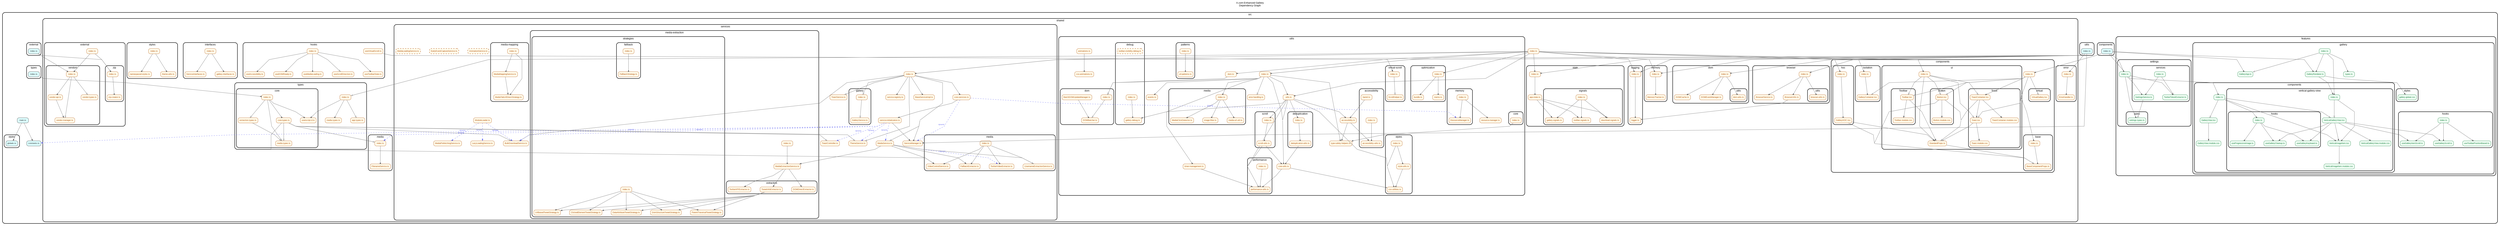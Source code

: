 strict digraph "dependency-cruiser output"{
    rankdir="TB" splines="polyline" overlap="false" nodesep="0.6" ranksep="1.2" fontname="Arial" fontsize="12" style="rounded,bold,filled" fillcolor="#ffffff" compound="true" concentrate="true" newrank="true" bgcolor="white" label="X.com Enhanced Gallery\nDependency Graph\n\n" labelloc="t" labeljust="c"
    node [shape="box" style="rounded,filled" height="0.2" color="#333333" fillcolor="#FAFAFA" fontcolor="#333333" fontname="Arial" fontsize="10" penwidth="1" margin="0.1"]
    edge [arrowhead="normal" arrowsize="0.8" penwidth="1" color="#666666" fontname="Arial" fontsize="8" fontcolor="#333333"]

    subgraph "cluster_src" {label="src" subgraph "cluster_src/components" {label="components" "src/components/index.ts" [label=<index.ts> tooltip="index.ts" URL="src/components/index.ts" fillcolor="#ddfeff"] } }
    "src/components/index.ts" -> "src/features/gallery/components/index.ts" [arrowhead="inv"]
    "src/components/index.ts" -> "src/features/gallery/GalleryApp.ts" [arrowhead="inv"]
    "src/components/index.ts" -> "src/features/gallery/GalleryRenderer.ts" [arrowhead="inv"]
    "src/components/index.ts" -> "src/features/settings/index.ts" [arrowhead="inv"]
    "src/components/index.ts" -> "src/shared/components/index.ts" [arrowhead="inv"]
    subgraph "cluster_src" {label="src" "src/constants.ts" [label=<constants.ts> tooltip="constants.ts" URL="src/constants.ts" fillcolor="#ddfeff"] }
    subgraph "cluster_src" {label="src" subgraph "cluster_src/external" {label="external" "src/external/index.ts" [label=<index.ts> tooltip="index.ts" URL="src/external/index.ts" fillcolor="#ddfeff"] } }
    "src/external/index.ts" -> "src/shared/external/vendors/index.ts" [arrowhead="inv"]
    "src/external/index.ts" -> "src/shared/external/zip/index.ts" [arrowhead="inv"]
    subgraph "cluster_src" {label="src" subgraph "cluster_src/features" {label="features" subgraph "cluster_src/features/gallery" {label="gallery" "src/features/gallery/GalleryApp.ts" [label=<GalleryApp.ts> tooltip="GalleryApp.ts" URL="src/features/gallery/GalleryApp.ts" fillcolor="#F0FDF4" color="#15803D" fontcolor="#15803D"] } } }
    subgraph "cluster_src" {label="src" subgraph "cluster_src/features" {label="features" subgraph "cluster_src/features/gallery" {label="gallery" "src/features/gallery/GalleryRenderer.ts" [label=<GalleryRenderer.ts> tooltip="GalleryRenderer.ts" URL="src/features/gallery/GalleryRenderer.ts" fillcolor="#F0FDF4" color="#15803D" fontcolor="#15803D"] } } }
    "src/features/gallery/GalleryRenderer.ts" -> "src/features/gallery/components/vertical-gallery-view/index.ts"
    "src/features/gallery/GalleryRenderer.ts" -> "src/features/gallery/styles/gallery-global.css"
    subgraph "cluster_src" {label="src" subgraph "cluster_src/features" {label="features" subgraph "cluster_src/features/gallery" {label="gallery" subgraph "cluster_src/features/gallery/components" {label="components" "src/features/gallery/components/GalleryView.module.css" [label=<GalleryView.module.css> tooltip="GalleryView.module.css" URL="src/features/gallery/components/GalleryView.module.css" fillcolor="#F0FDF4" color="#15803D" fontcolor="#15803D"] } } } }
    subgraph "cluster_src" {label="src" subgraph "cluster_src/features" {label="features" subgraph "cluster_src/features/gallery" {label="gallery" subgraph "cluster_src/features/gallery/components" {label="components" "src/features/gallery/components/GalleryView.tsx" [label=<GalleryView.tsx> tooltip="GalleryView.tsx" URL="src/features/gallery/components/GalleryView.tsx" fillcolor="#F0FDF4" color="#15803D" fontcolor="#15803D"] } } } }
    "src/features/gallery/components/GalleryView.tsx" -> "src/features/gallery/components/GalleryView.module.css"
    subgraph "cluster_src" {label="src" subgraph "cluster_src/features" {label="features" subgraph "cluster_src/features/gallery" {label="gallery" subgraph "cluster_src/features/gallery/components" {label="components" "src/features/gallery/components/index.ts" [label=<index.ts> tooltip="index.ts" URL="src/features/gallery/components/index.ts" fillcolor="#F0FDF4" color="#15803D" fontcolor="#15803D"] } } } }
    "src/features/gallery/components/index.ts" -> "src/features/gallery/components/GalleryView.tsx" [arrowhead="inv"]
    "src/features/gallery/components/index.ts" -> "src/features/gallery/components/GalleryView.tsx" [arrowhead="onormal" penwidth="1.0"]
    "src/features/gallery/components/index.ts" -> "src/features/gallery/components/vertical-gallery-view/hooks/index.ts" [arrowhead="inv"]
    "src/features/gallery/components/index.ts" -> "src/features/gallery/components/vertical-gallery-view/VerticalGalleryView.tsx" [arrowhead="inv"]
    "src/features/gallery/components/index.ts" -> "src/features/gallery/components/vertical-gallery-view/VerticalGalleryView.tsx" [arrowhead="onormal" penwidth="1.0"]
    "src/features/gallery/components/index.ts" -> "src/features/gallery/components/vertical-gallery-view/VerticalImageItem.tsx" [arrowhead="inv"]
    subgraph "cluster_src" {label="src" subgraph "cluster_src/features" {label="features" subgraph "cluster_src/features/gallery" {label="gallery" subgraph "cluster_src/features/gallery/components" {label="components" subgraph "cluster_src/features/gallery/components/vertical-gallery-view" {label="vertical-gallery-view" "src/features/gallery/components/vertical-gallery-view/VerticalGalleryView.module.css" [label=<VerticalGalleryView.module.css> tooltip="VerticalGalleryView.module.css" URL="src/features/gallery/components/vertical-gallery-view/VerticalGalleryView.module.css" fillcolor="#F0FDF4" color="#15803D" fontcolor="#15803D"] } } } } }
    subgraph "cluster_src" {label="src" subgraph "cluster_src/features" {label="features" subgraph "cluster_src/features/gallery" {label="gallery" subgraph "cluster_src/features/gallery/components" {label="components" subgraph "cluster_src/features/gallery/components/vertical-gallery-view" {label="vertical-gallery-view" "src/features/gallery/components/vertical-gallery-view/VerticalGalleryView.tsx" [label=<VerticalGalleryView.tsx> tooltip="VerticalGalleryView.tsx" URL="src/features/gallery/components/vertical-gallery-view/VerticalGalleryView.tsx" fillcolor="#F0FDF4" color="#15803D" fontcolor="#15803D"] } } } } }
    "src/features/gallery/components/vertical-gallery-view/VerticalGalleryView.tsx" -> "src/features/gallery/hooks/useGalleryItemScroll.ts"
    "src/features/gallery/components/vertical-gallery-view/VerticalGalleryView.tsx" -> "src/features/gallery/hooks/useGalleryScroll.ts"
    "src/features/gallery/components/vertical-gallery-view/VerticalGalleryView.tsx" -> "src/features/gallery/components/vertical-gallery-view/hooks/useGalleryCleanup.ts"
    "src/features/gallery/components/vertical-gallery-view/VerticalGalleryView.tsx" -> "src/features/gallery/components/vertical-gallery-view/hooks/useGalleryKeyboard.ts"
    "src/features/gallery/components/vertical-gallery-view/VerticalGalleryView.tsx" -> "src/features/gallery/components/vertical-gallery-view/VerticalGalleryView.module.css"
    "src/features/gallery/components/vertical-gallery-view/VerticalGalleryView.tsx" -> "src/features/gallery/components/vertical-gallery-view/VerticalImageItem.tsx"
    subgraph "cluster_src" {label="src" subgraph "cluster_src/features" {label="features" subgraph "cluster_src/features/gallery" {label="gallery" subgraph "cluster_src/features/gallery/components" {label="components" subgraph "cluster_src/features/gallery/components/vertical-gallery-view" {label="vertical-gallery-view" "src/features/gallery/components/vertical-gallery-view/VerticalImageItem.module.css" [label=<VerticalImageItem.module.css> tooltip="VerticalImageItem.module.css" URL="src/features/gallery/components/vertical-gallery-view/VerticalImageItem.module.css" fillcolor="#F0FDF4" color="#15803D" fontcolor="#15803D"] } } } } }
    subgraph "cluster_src" {label="src" subgraph "cluster_src/features" {label="features" subgraph "cluster_src/features/gallery" {label="gallery" subgraph "cluster_src/features/gallery/components" {label="components" subgraph "cluster_src/features/gallery/components/vertical-gallery-view" {label="vertical-gallery-view" "src/features/gallery/components/vertical-gallery-view/VerticalImageItem.tsx" [label=<VerticalImageItem.tsx> tooltip="VerticalImageItem.tsx" URL="src/features/gallery/components/vertical-gallery-view/VerticalImageItem.tsx" fillcolor="#F0FDF4" color="#15803D" fontcolor="#15803D"] } } } } }
    "src/features/gallery/components/vertical-gallery-view/VerticalImageItem.tsx" -> "src/features/gallery/components/vertical-gallery-view/VerticalImageItem.module.css"
    subgraph "cluster_src" {label="src" subgraph "cluster_src/features" {label="features" subgraph "cluster_src/features/gallery" {label="gallery" subgraph "cluster_src/features/gallery/components" {label="components" subgraph "cluster_src/features/gallery/components/vertical-gallery-view" {label="vertical-gallery-view" subgraph "cluster_src/features/gallery/components/vertical-gallery-view/hooks" {label="hooks" "src/features/gallery/components/vertical-gallery-view/hooks/index.ts" [label=<index.ts> tooltip="index.ts" URL="src/features/gallery/components/vertical-gallery-view/hooks/index.ts" fillcolor="#F0FDF4" color="#15803D" fontcolor="#15803D"] } } } } } }
    "src/features/gallery/components/vertical-gallery-view/hooks/index.ts" -> "src/features/gallery/components/vertical-gallery-view/hooks/useGalleryCleanup.ts" [arrowhead="inv"]
    "src/features/gallery/components/vertical-gallery-view/hooks/index.ts" -> "src/features/gallery/components/vertical-gallery-view/hooks/useGalleryKeyboard.ts" [arrowhead="inv"]
    "src/features/gallery/components/vertical-gallery-view/hooks/index.ts" -> "src/features/gallery/components/vertical-gallery-view/hooks/useProgressiveImage.ts" [arrowhead="inv"]
    subgraph "cluster_src" {label="src" subgraph "cluster_src/features" {label="features" subgraph "cluster_src/features/gallery" {label="gallery" subgraph "cluster_src/features/gallery/components" {label="components" subgraph "cluster_src/features/gallery/components/vertical-gallery-view" {label="vertical-gallery-view" subgraph "cluster_src/features/gallery/components/vertical-gallery-view/hooks" {label="hooks" "src/features/gallery/components/vertical-gallery-view/hooks/useGalleryCleanup.ts" [label=<useGalleryCleanup.ts> tooltip="useGalleryCleanup.ts" URL="src/features/gallery/components/vertical-gallery-view/hooks/useGalleryCleanup.ts" fillcolor="#F0FDF4" color="#15803D" fontcolor="#15803D"] } } } } } }
    subgraph "cluster_src" {label="src" subgraph "cluster_src/features" {label="features" subgraph "cluster_src/features/gallery" {label="gallery" subgraph "cluster_src/features/gallery/components" {label="components" subgraph "cluster_src/features/gallery/components/vertical-gallery-view" {label="vertical-gallery-view" subgraph "cluster_src/features/gallery/components/vertical-gallery-view/hooks" {label="hooks" "src/features/gallery/components/vertical-gallery-view/hooks/useGalleryKeyboard.ts" [label=<useGalleryKeyboard.ts> tooltip="useGalleryKeyboard.ts" URL="src/features/gallery/components/vertical-gallery-view/hooks/useGalleryKeyboard.ts" fillcolor="#F0FDF4" color="#15803D" fontcolor="#15803D"] } } } } } }
    subgraph "cluster_src" {label="src" subgraph "cluster_src/features" {label="features" subgraph "cluster_src/features/gallery" {label="gallery" subgraph "cluster_src/features/gallery/components" {label="components" subgraph "cluster_src/features/gallery/components/vertical-gallery-view" {label="vertical-gallery-view" subgraph "cluster_src/features/gallery/components/vertical-gallery-view/hooks" {label="hooks" "src/features/gallery/components/vertical-gallery-view/hooks/useProgressiveImage.ts" [label=<useProgressiveImage.ts> tooltip="useProgressiveImage.ts" URL="src/features/gallery/components/vertical-gallery-view/hooks/useProgressiveImage.ts" fillcolor="#F0FDF4" color="#15803D" fontcolor="#15803D"] } } } } } }
    subgraph "cluster_src" {label="src" subgraph "cluster_src/features" {label="features" subgraph "cluster_src/features/gallery" {label="gallery" subgraph "cluster_src/features/gallery/components" {label="components" subgraph "cluster_src/features/gallery/components/vertical-gallery-view" {label="vertical-gallery-view" "src/features/gallery/components/vertical-gallery-view/index.ts" [label=<index.ts> tooltip="index.ts" URL="src/features/gallery/components/vertical-gallery-view/index.ts" fillcolor="#F0FDF4" color="#15803D" fontcolor="#15803D"] } } } } }
    "src/features/gallery/components/vertical-gallery-view/index.ts" -> "src/features/gallery/components/vertical-gallery-view/VerticalGalleryView.tsx" [arrowhead="inv"]
    "src/features/gallery/components/vertical-gallery-view/index.ts" -> "src/features/gallery/components/vertical-gallery-view/VerticalGalleryView.tsx" [arrowhead="onormal" penwidth="1.0"]
    "src/features/gallery/components/vertical-gallery-view/index.ts" -> "src/features/gallery/components/vertical-gallery-view/VerticalImageItem.tsx" [arrowhead="inv"]
    subgraph "cluster_src" {label="src" subgraph "cluster_src/features" {label="features" subgraph "cluster_src/features/gallery" {label="gallery" subgraph "cluster_src/features/gallery/hooks" {label="hooks" "src/features/gallery/hooks/index.ts" [label=<index.ts> tooltip="index.ts" URL="src/features/gallery/hooks/index.ts" fillcolor="#F0FDF4" color="#15803D" fontcolor="#15803D"] } } } }
    "src/features/gallery/hooks/index.ts" -> "src/features/gallery/hooks/useGalleryItemScroll.ts" [arrowhead="inv"]
    "src/features/gallery/hooks/index.ts" -> "src/features/gallery/hooks/useGalleryScroll.ts" [arrowhead="inv"]
    "src/features/gallery/hooks/index.ts" -> "src/features/gallery/hooks/useToolbarPositionBased.ts" [arrowhead="inv"]
    subgraph "cluster_src" {label="src" subgraph "cluster_src/features" {label="features" subgraph "cluster_src/features/gallery" {label="gallery" subgraph "cluster_src/features/gallery/hooks" {label="hooks" "src/features/gallery/hooks/useGalleryItemScroll.ts" [label=<useGalleryItemScroll.ts> tooltip="useGalleryItemScroll.ts" URL="src/features/gallery/hooks/useGalleryItemScroll.ts" fillcolor="#F0FDF4" color="#15803D" fontcolor="#15803D"] } } } }
    subgraph "cluster_src" {label="src" subgraph "cluster_src/features" {label="features" subgraph "cluster_src/features/gallery" {label="gallery" subgraph "cluster_src/features/gallery/hooks" {label="hooks" "src/features/gallery/hooks/useGalleryScroll.ts" [label=<useGalleryScroll.ts> tooltip="useGalleryScroll.ts" URL="src/features/gallery/hooks/useGalleryScroll.ts" fillcolor="#F0FDF4" color="#15803D" fontcolor="#15803D"] } } } }
    subgraph "cluster_src" {label="src" subgraph "cluster_src/features" {label="features" subgraph "cluster_src/features/gallery" {label="gallery" subgraph "cluster_src/features/gallery/hooks" {label="hooks" "src/features/gallery/hooks/useToolbarPositionBased.ts" [label=<useToolbarPositionBased.ts> tooltip="useToolbarPositionBased.ts" URL="src/features/gallery/hooks/useToolbarPositionBased.ts" fillcolor="#F0FDF4" color="#15803D" fontcolor="#15803D"] } } } }
    subgraph "cluster_src" {label="src" subgraph "cluster_src/features" {label="features" subgraph "cluster_src/features/gallery" {label="gallery" "src/features/gallery/index.ts" [label=<index.ts> tooltip="index.ts" URL="src/features/gallery/index.ts" fillcolor="#F0FDF4" color="#15803D" fontcolor="#15803D"] } } }
    "src/features/gallery/index.ts" -> "src/features/gallery/components/vertical-gallery-view/index.ts" [arrowhead="inv"]
    "src/features/gallery/index.ts" -> "src/features/gallery/GalleryApp.ts" [arrowhead="inv"]
    "src/features/gallery/index.ts" -> "src/features/gallery/GalleryApp.ts" [arrowhead="onormal" penwidth="1.0"]
    "src/features/gallery/index.ts" -> "src/features/gallery/GalleryRenderer.ts" [arrowhead="inv"]
    "src/features/gallery/index.ts" -> "src/features/gallery/types.ts" [arrowhead="inv"]
    subgraph "cluster_src" {label="src" subgraph "cluster_src/features" {label="features" subgraph "cluster_src/features/gallery" {label="gallery" subgraph "cluster_src/features/gallery/styles" {label="styles" "src/features/gallery/styles/gallery-global.css" [label=<gallery-global.css> tooltip="gallery-global.css" URL="src/features/gallery/styles/gallery-global.css" fillcolor="#F0FDF4" color="#15803D" fontcolor="#15803D"] } } } }
    subgraph "cluster_src" {label="src" subgraph "cluster_src/features" {label="features" subgraph "cluster_src/features/gallery" {label="gallery" "src/features/gallery/types.ts" [label=<types.ts> tooltip="types.ts" URL="src/features/gallery/types.ts" fillcolor="#F0FDF4" color="#15803D" fontcolor="#15803D"] } } }
    subgraph "cluster_src" {label="src" subgraph "cluster_src/features" {label="features" subgraph "cluster_src/features/settings" {label="settings" "src/features/settings/index.ts" [label=<index.ts> tooltip="index.ts" URL="src/features/settings/index.ts" fillcolor="#F0FDF4" color="#15803D" fontcolor="#15803D"] } } }
    "src/features/settings/index.ts" -> "src/features/settings/services/SettingsService.ts" [arrowhead="inv"]
    "src/features/settings/index.ts" -> "src/features/settings/services/TwitterTokenExtractor.ts" [arrowhead="inv"]
    "src/features/settings/index.ts" -> "src/features/settings/types/settings.types.ts" [arrowhead="inv"]
    subgraph "cluster_src" {label="src" subgraph "cluster_src/features" {label="features" subgraph "cluster_src/features/settings" {label="settings" subgraph "cluster_src/features/settings/services" {label="services" "src/features/settings/services/SettingsService.ts" [label=<SettingsService.ts> tooltip="SettingsService.ts" URL="src/features/settings/services/SettingsService.ts" fillcolor="#F0FDF4" color="#15803D" fontcolor="#15803D"] } } } }
    "src/features/settings/services/SettingsService.ts" -> "src/features/settings/types/settings.types.ts"
    "src/features/settings/services/SettingsService.ts" -> "src/features/settings/types/settings.types.ts" [arrowhead="onormal" penwidth="1.0"]
    subgraph "cluster_src" {label="src" subgraph "cluster_src/features" {label="features" subgraph "cluster_src/features/settings" {label="settings" subgraph "cluster_src/features/settings/services" {label="services" "src/features/settings/services/TwitterTokenExtractor.ts" [label=<TwitterTokenExtractor.ts> tooltip="TwitterTokenExtractor.ts" URL="src/features/settings/services/TwitterTokenExtractor.ts" fillcolor="#F0FDF4" color="#15803D" fontcolor="#15803D"] } } } }
    subgraph "cluster_src" {label="src" subgraph "cluster_src/features" {label="features" subgraph "cluster_src/features/settings" {label="settings" subgraph "cluster_src/features/settings/services" {label="services" "src/features/settings/services/index.ts" [label=<index.ts> tooltip="index.ts" URL="src/features/settings/services/index.ts" fillcolor="#F0FDF4" color="#15803D" fontcolor="#15803D"] } } } }
    "src/features/settings/services/index.ts" -> "src/features/settings/services/SettingsService.ts" [arrowhead="inv"]
    "src/features/settings/services/index.ts" -> "src/features/settings/services/TwitterTokenExtractor.ts" [arrowhead="inv"]
    "src/features/settings/services/index.ts" -> "src/features/settings/services/TwitterTokenExtractor.ts" [arrowhead="onormal" penwidth="1.0"]
    subgraph "cluster_src" {label="src" subgraph "cluster_src/features" {label="features" subgraph "cluster_src/features/settings" {label="settings" subgraph "cluster_src/features/settings/types" {label="types" "src/features/settings/types/settings.types.ts" [label=<settings.types.ts> tooltip="settings.types.ts" URL="src/features/settings/types/settings.types.ts" fillcolor="#F0FDF4" color="#15803D" fontcolor="#15803D"] } } } }
    subgraph "cluster_src" {label="src" "src/main.ts" [label=<main.ts> tooltip="main.ts" URL="src/main.ts" fillcolor="#ddfeff"] }
    "src/main.ts" -> "src/constants.ts"
    "src/main.ts" -> "src/styles/globals.ts"
    subgraph "cluster_src" {label="src" subgraph "cluster_src/shared" {label="shared" subgraph "cluster_src/shared/browser" {label="browser" "src/shared/browser/BrowserService.ts" [label=<BrowserService.ts> tooltip="BrowserService.ts" URL="src/shared/browser/BrowserService.ts" fillcolor="#FFFBEB" color="#B45309" fontcolor="#B45309"] } } }
    subgraph "cluster_src" {label="src" subgraph "cluster_src/shared" {label="shared" subgraph "cluster_src/shared/browser" {label="browser" "src/shared/browser/BrowserUtils.ts" [label=<BrowserUtils.ts> tooltip="BrowserUtils.ts" URL="src/shared/browser/BrowserUtils.ts" fillcolor="#FFFBEB" color="#B45309" fontcolor="#B45309"] } } }
    "src/shared/browser/BrowserUtils.ts" -> "src/shared/logging/logger.ts"
    subgraph "cluster_src" {label="src" subgraph "cluster_src/shared" {label="shared" subgraph "cluster_src/shared/browser" {label="browser" "src/shared/browser/index.ts" [label=<index.ts> tooltip="index.ts" URL="src/shared/browser/index.ts" fillcolor="#FFFBEB" color="#B45309" fontcolor="#B45309"] } } }
    "src/shared/browser/index.ts" -> "src/shared/browser/BrowserService.ts" [arrowhead="inv"]
    "src/shared/browser/index.ts" -> "src/shared/browser/BrowserUtils.ts" [arrowhead="inv"]
    "src/shared/browser/index.ts" -> "src/shared/browser/utils/browser-utils.ts" [arrowhead="inv"]
    subgraph "cluster_src" {label="src" subgraph "cluster_src/shared" {label="shared" subgraph "cluster_src/shared/browser" {label="browser" subgraph "cluster_src/shared/browser/utils" {label="utils" "src/shared/browser/utils/browser-utils.ts" [label=<browser-utils.ts> tooltip="browser-utils.ts" URL="src/shared/browser/utils/browser-utils.ts" fillcolor="#FFFBEB" color="#B45309" fontcolor="#B45309"] } } } }
    subgraph "cluster_src" {label="src" subgraph "cluster_src/shared" {label="shared" subgraph "cluster_src/shared/components" {label="components" subgraph "cluster_src/shared/components/base" {label="base" "src/shared/components/base/BaseComponentProps.ts" [label=<BaseComponentProps.ts> tooltip="BaseComponentProps.ts" URL="src/shared/components/base/BaseComponentProps.ts" fillcolor="#FFFBEB" color="#B45309" fontcolor="#B45309"] } } } }
    subgraph "cluster_src" {label="src" subgraph "cluster_src/shared" {label="shared" subgraph "cluster_src/shared/components" {label="components" subgraph "cluster_src/shared/components/base" {label="base" "src/shared/components/base/index.ts" [label=<index.ts> tooltip="index.ts" URL="src/shared/components/base/index.ts" fillcolor="#FFFBEB" color="#B45309" fontcolor="#B45309"] } } } }
    "src/shared/components/base/index.ts" -> "src/shared/components/base/BaseComponentProps.ts" [arrowhead="inv"]
    subgraph "cluster_src" {label="src" subgraph "cluster_src/shared" {label="shared" subgraph "cluster_src/shared/components" {label="components" subgraph "cluster_src/shared/components/hoc" {label="hoc" "src/shared/components/hoc/GalleryHOC.tsx" [label=<GalleryHOC.tsx> tooltip="GalleryHOC.tsx" URL="src/shared/components/hoc/GalleryHOC.tsx" fillcolor="#FFFBEB" color="#B45309" fontcolor="#B45309"] } } } }
    "src/shared/components/hoc/GalleryHOC.tsx" -> "src/shared/components/base/BaseComponentProps.ts" [arrowhead="onormal" penwidth="1.0"]
    "src/shared/components/hoc/GalleryHOC.tsx" -> "src/shared/components/ui/StandardProps.ts"
    subgraph "cluster_src" {label="src" subgraph "cluster_src/shared" {label="shared" subgraph "cluster_src/shared/components" {label="components" subgraph "cluster_src/shared/components/hoc" {label="hoc" "src/shared/components/hoc/index.ts" [label=<index.ts> tooltip="index.ts" URL="src/shared/components/hoc/index.ts" fillcolor="#FFFBEB" color="#B45309" fontcolor="#B45309"] } } } }
    "src/shared/components/hoc/index.ts" -> "src/shared/components/hoc/GalleryHOC.tsx" [arrowhead="inv"]
    subgraph "cluster_src" {label="src" subgraph "cluster_src/shared" {label="shared" subgraph "cluster_src/shared/components" {label="components" "src/shared/components/index.ts" [label=<index.ts> tooltip="index.ts" URL="src/shared/components/index.ts" fillcolor="#FFFBEB" color="#B45309" fontcolor="#B45309"] } } }
    "src/shared/components/index.ts" -> "src/shared/components/base/index.ts" [arrowhead="inv"]
    "src/shared/components/index.ts" -> "src/shared/components/isolation/GalleryContainer.tsx" [arrowhead="inv"]
    "src/shared/components/index.ts" -> "src/shared/components/isolation/GalleryContainer.tsx" [arrowhead="onormal" penwidth="1.0"]
    "src/shared/components/index.ts" -> "src/shared/components/ui/Button/Button.tsx" [arrowhead="inv"]
    "src/shared/components/index.ts" -> "src/shared/components/ui/Button/Button.tsx" [arrowhead="onormal" penwidth="1.0"]
    "src/shared/components/index.ts" -> "src/shared/components/ui/Toast/Toast.tsx" [arrowhead="inv"]
    "src/shared/components/index.ts" -> "src/shared/components/ui/Toast/Toast.tsx" [arrowhead="onormal" penwidth="1.0"]
    "src/shared/components/index.ts" -> "src/shared/components/ui/Toast/ToastContainer.tsx" [arrowhead="inv"]
    "src/shared/components/index.ts" -> "src/shared/components/ui/Toolbar/Toolbar.tsx" [arrowhead="inv"]
    "src/shared/components/index.ts" -> "src/shared/components/ui/Toolbar/Toolbar.tsx" [arrowhead="onormal" penwidth="1.0"]
    "src/shared/components/index.ts" -> "src/shared/components/virtual/VirtualGallery.tsx" [arrowhead="inv"]
    "src/shared/components/index.ts" -> "src/shared/components/virtual/VirtualGallery.tsx" [arrowhead="onormal" penwidth="1.0"]
    subgraph "cluster_src" {label="src" subgraph "cluster_src/shared" {label="shared" subgraph "cluster_src/shared/components" {label="components" subgraph "cluster_src/shared/components/isolation" {label="isolation" "src/shared/components/isolation/GalleryContainer.tsx" [label=<GalleryContainer.tsx> tooltip="GalleryContainer.tsx" URL="src/shared/components/isolation/GalleryContainer.tsx" fillcolor="#FFFBEB" color="#B45309" fontcolor="#B45309"] } } } }
    subgraph "cluster_src" {label="src" subgraph "cluster_src/shared" {label="shared" subgraph "cluster_src/shared/components" {label="components" subgraph "cluster_src/shared/components/isolation" {label="isolation" "src/shared/components/isolation/index.ts" [label=<index.ts> tooltip="index.ts" URL="src/shared/components/isolation/index.ts" fillcolor="#FFFBEB" color="#B45309" fontcolor="#B45309"] } } } }
    "src/shared/components/isolation/index.ts" -> "src/shared/components/isolation/GalleryContainer.tsx" [arrowhead="inv"]
    subgraph "cluster_src" {label="src" subgraph "cluster_src/shared" {label="shared" subgraph "cluster_src/shared/components" {label="components" subgraph "cluster_src/shared/components/ui" {label="ui" subgraph "cluster_src/shared/components/ui/Button" {label="Button" "src/shared/components/ui/Button/Button.module.css" [label=<Button.module.css> tooltip="Button.module.css" URL="src/shared/components/ui/Button/Button.module.css" fillcolor="#FFFBEB" color="#B45309" fontcolor="#B45309"] } } } } }
    subgraph "cluster_src" {label="src" subgraph "cluster_src/shared" {label="shared" subgraph "cluster_src/shared/components" {label="components" subgraph "cluster_src/shared/components/ui" {label="ui" subgraph "cluster_src/shared/components/ui/Button" {label="Button" "src/shared/components/ui/Button/Button.tsx" [label=<Button.tsx> tooltip="Button.tsx" URL="src/shared/components/ui/Button/Button.tsx" fillcolor="#FFFBEB" color="#B45309" fontcolor="#B45309"] } } } } }
    "src/shared/components/ui/Button/Button.tsx" -> "src/shared/components/base/BaseComponentProps.ts" [arrowhead="onormal" penwidth="1.0"]
    "src/shared/components/ui/Button/Button.tsx" -> "src/shared/components/ui/StandardProps.ts"
    "src/shared/components/ui/Button/Button.tsx" -> "src/shared/components/ui/StandardProps.ts" [arrowhead="onormal" penwidth="1.0"]
    "src/shared/components/ui/Button/Button.tsx" -> "src/shared/components/ui/Button/Button.module.css"
    subgraph "cluster_src" {label="src" subgraph "cluster_src/shared" {label="shared" subgraph "cluster_src/shared/components" {label="components" subgraph "cluster_src/shared/components/ui" {label="ui" "src/shared/components/ui/StandardProps.ts" [label=<StandardProps.ts> tooltip="StandardProps.ts" URL="src/shared/components/ui/StandardProps.ts" fillcolor="#FFFBEB" color="#B45309" fontcolor="#B45309"] } } } }
    "src/shared/components/ui/StandardProps.ts" -> "src/shared/components/base/BaseComponentProps.ts" [arrowhead="onormal" penwidth="1.0"]
    subgraph "cluster_src" {label="src" subgraph "cluster_src/shared" {label="shared" subgraph "cluster_src/shared/components" {label="components" subgraph "cluster_src/shared/components/ui" {label="ui" subgraph "cluster_src/shared/components/ui/Toast" {label="Toast" "src/shared/components/ui/Toast/Toast.module.css" [label=<Toast.module.css> tooltip="Toast.module.css" URL="src/shared/components/ui/Toast/Toast.module.css" fillcolor="#FFFBEB" color="#B45309" fontcolor="#B45309"] } } } } }
    subgraph "cluster_src" {label="src" subgraph "cluster_src/shared" {label="shared" subgraph "cluster_src/shared/components" {label="components" subgraph "cluster_src/shared/components/ui" {label="ui" subgraph "cluster_src/shared/components/ui/Toast" {label="Toast" "src/shared/components/ui/Toast/Toast.tsx" [label=<Toast.tsx> tooltip="Toast.tsx" URL="src/shared/components/ui/Toast/Toast.tsx" fillcolor="#FFFBEB" color="#B45309" fontcolor="#B45309"] } } } } }
    "src/shared/components/ui/Toast/Toast.tsx" -> "src/shared/components/ui/StandardProps.ts"
    "src/shared/components/ui/Toast/Toast.tsx" -> "src/shared/components/ui/StandardProps.ts" [arrowhead="onormal" penwidth="1.0"]
    "src/shared/components/ui/Toast/Toast.tsx" -> "src/shared/components/ui/Toast/Toast.module.css"
    subgraph "cluster_src" {label="src" subgraph "cluster_src/shared" {label="shared" subgraph "cluster_src/shared/components" {label="components" subgraph "cluster_src/shared/components/ui" {label="ui" subgraph "cluster_src/shared/components/ui/Toast" {label="Toast" "src/shared/components/ui/Toast/ToastContainer.module.css" [label=<ToastContainer.module.css> tooltip="ToastContainer.module.css" URL="src/shared/components/ui/Toast/ToastContainer.module.css" fillcolor="#FFFBEB" color="#B45309" fontcolor="#B45309"] } } } } }
    subgraph "cluster_src" {label="src" subgraph "cluster_src/shared" {label="shared" subgraph "cluster_src/shared/components" {label="components" subgraph "cluster_src/shared/components/ui" {label="ui" subgraph "cluster_src/shared/components/ui/Toast" {label="Toast" "src/shared/components/ui/Toast/ToastContainer.tsx" [label=<ToastContainer.tsx> tooltip="ToastContainer.tsx" URL="src/shared/components/ui/Toast/ToastContainer.tsx" fillcolor="#FFFBEB" color="#B45309" fontcolor="#B45309"] } } } } }
    "src/shared/components/ui/Toast/ToastContainer.tsx" -> "src/shared/components/ui/StandardProps.ts"
    "src/shared/components/ui/Toast/ToastContainer.tsx" -> "src/shared/components/ui/StandardProps.ts" [arrowhead="onormal" penwidth="1.0"]
    "src/shared/components/ui/Toast/ToastContainer.tsx" -> "src/shared/components/ui/Toast/Toast.tsx"
    "src/shared/components/ui/Toast/ToastContainer.tsx" -> "src/shared/components/ui/Toast/ToastContainer.module.css"
    subgraph "cluster_src" {label="src" subgraph "cluster_src/shared" {label="shared" subgraph "cluster_src/shared/components" {label="components" subgraph "cluster_src/shared/components/ui" {label="ui" subgraph "cluster_src/shared/components/ui/Toolbar" {label="Toolbar" "src/shared/components/ui/Toolbar/Toolbar.module.css" [label=<Toolbar.module.css> tooltip="Toolbar.module.css" URL="src/shared/components/ui/Toolbar/Toolbar.module.css" fillcolor="#FFFBEB" color="#B45309" fontcolor="#B45309"] } } } } }
    subgraph "cluster_src" {label="src" subgraph "cluster_src/shared" {label="shared" subgraph "cluster_src/shared/components" {label="components" subgraph "cluster_src/shared/components/ui" {label="ui" subgraph "cluster_src/shared/components/ui/Toolbar" {label="Toolbar" "src/shared/components/ui/Toolbar/Toolbar.tsx" [label=<Toolbar.tsx> tooltip="Toolbar.tsx" URL="src/shared/components/ui/Toolbar/Toolbar.tsx" fillcolor="#FFFBEB" color="#B45309" fontcolor="#B45309"] } } } } }
    "src/shared/components/ui/Toolbar/Toolbar.tsx" -> "src/shared/components/ui/StandardProps.ts"
    "src/shared/components/ui/Toolbar/Toolbar.tsx" -> "src/shared/components/ui/Toolbar/Toolbar.module.css"
    subgraph "cluster_src" {label="src" subgraph "cluster_src/shared" {label="shared" subgraph "cluster_src/shared/components" {label="components" subgraph "cluster_src/shared/components/ui" {label="ui" "src/shared/components/ui/index.ts" [label=<index.ts> tooltip="index.ts" URL="src/shared/components/ui/index.ts" fillcolor="#FFFBEB" color="#B45309" fontcolor="#B45309"] } } } }
    "src/shared/components/ui/index.ts" -> "src/shared/components/ui/Button/Button.tsx" [arrowhead="inv"]
    "src/shared/components/ui/index.ts" -> "src/shared/components/ui/Button/Button.tsx" [arrowhead="onormal" penwidth="1.0"]
    "src/shared/components/ui/index.ts" -> "src/shared/components/ui/StandardProps.ts" [arrowhead="inv"]
    "src/shared/components/ui/index.ts" -> "src/shared/components/ui/Toast/Toast.tsx" [arrowhead="inv"]
    "src/shared/components/ui/index.ts" -> "src/shared/components/ui/Toast/Toast.tsx" [arrowhead="onormal" penwidth="1.0"]
    "src/shared/components/ui/index.ts" -> "src/shared/components/ui/Toast/ToastContainer.tsx" [arrowhead="inv"]
    "src/shared/components/ui/index.ts" -> "src/shared/components/ui/Toast/ToastContainer.tsx" [arrowhead="onormal" penwidth="1.0"]
    "src/shared/components/ui/index.ts" -> "src/shared/components/ui/Toolbar/Toolbar.tsx" [arrowhead="inv"]
    "src/shared/components/ui/index.ts" -> "src/shared/components/ui/Toolbar/Toolbar.tsx" [arrowhead="onormal" penwidth="1.0"]
    subgraph "cluster_src" {label="src" subgraph "cluster_src/shared" {label="shared" subgraph "cluster_src/shared/components" {label="components" subgraph "cluster_src/shared/components/virtual" {label="virtual" "src/shared/components/virtual/VirtualGallery.tsx" [label=<VirtualGallery.tsx> tooltip="VirtualGallery.tsx" URL="src/shared/components/virtual/VirtualGallery.tsx" fillcolor="#FFFBEB" color="#B45309" fontcolor="#B45309"] } } } }
    subgraph "cluster_src" {label="src" subgraph "cluster_src/shared" {label="shared" subgraph "cluster_src/shared/dom" {label="dom" "src/shared/dom/DOMCache.ts" [label=<DOMCache.ts> tooltip="DOMCache.ts" URL="src/shared/dom/DOMCache.ts" fillcolor="#FFFBEB" color="#B45309" fontcolor="#B45309"] } } }
    subgraph "cluster_src" {label="src" subgraph "cluster_src/shared" {label="shared" subgraph "cluster_src/shared/dom" {label="dom" "src/shared/dom/DOMEventManager.ts" [label=<DOMEventManager.ts> tooltip="DOMEventManager.ts" URL="src/shared/dom/DOMEventManager.ts" fillcolor="#FFFBEB" color="#B45309" fontcolor="#B45309"] } } }
    subgraph "cluster_src" {label="src" subgraph "cluster_src/shared" {label="shared" subgraph "cluster_src/shared/dom" {label="dom" "src/shared/dom/index.ts" [label=<index.ts> tooltip="index.ts" URL="src/shared/dom/index.ts" fillcolor="#FFFBEB" color="#B45309" fontcolor="#B45309"] } } }
    "src/shared/dom/index.ts" -> "src/shared/dom/DOMCache.ts" [arrowhead="inv"]
    "src/shared/dom/index.ts" -> "src/shared/dom/DOMEventManager.ts" [arrowhead="inv"]
    "src/shared/dom/index.ts" -> "src/shared/dom/utils/dom-utils.ts" [arrowhead="inv"]
    subgraph "cluster_src" {label="src" subgraph "cluster_src/shared" {label="shared" subgraph "cluster_src/shared/dom" {label="dom" subgraph "cluster_src/shared/dom/utils" {label="utils" "src/shared/dom/utils/dom-utils.ts" [label=<dom-utils.ts> tooltip="dom-utils.ts" URL="src/shared/dom/utils/dom-utils.ts" fillcolor="#FFFBEB" color="#B45309" fontcolor="#B45309"] } } } }
    subgraph "cluster_src" {label="src" subgraph "cluster_src/shared" {label="shared" subgraph "cluster_src/shared/error" {label="error" "src/shared/error/ErrorHandler.ts" [label=<ErrorHandler.ts> tooltip="ErrorHandler.ts" URL="src/shared/error/ErrorHandler.ts" fillcolor="#FFFBEB" color="#B45309" fontcolor="#B45309"] } } }
    subgraph "cluster_src" {label="src" subgraph "cluster_src/shared" {label="shared" subgraph "cluster_src/shared/error" {label="error" "src/shared/error/index.ts" [label=<index.ts> tooltip="index.ts" URL="src/shared/error/index.ts" fillcolor="#FFFBEB" color="#B45309" fontcolor="#B45309"] } } }
    "src/shared/error/index.ts" -> "src/shared/error/ErrorHandler.ts" [arrowhead="inv"]
    subgraph "cluster_src" {label="src" subgraph "cluster_src/shared" {label="shared" subgraph "cluster_src/shared/external" {label="external" "src/shared/external/index.ts" [label=<index.ts> tooltip="index.ts" URL="src/shared/external/index.ts" fillcolor="#FFFBEB" color="#B45309" fontcolor="#B45309"] } } }
    "src/shared/external/index.ts" -> "src/shared/external/vendors/index.ts" [arrowhead="inv"]
    "src/shared/external/index.ts" -> "src/shared/external/zip/index.ts" [arrowhead="inv"]
    subgraph "cluster_src" {label="src" subgraph "cluster_src/shared" {label="shared" subgraph "cluster_src/shared/external" {label="external" subgraph "cluster_src/shared/external/vendors" {label="vendors" "src/shared/external/vendors/index.ts" [label=<index.ts> tooltip="index.ts" URL="src/shared/external/vendors/index.ts" fillcolor="#FFFBEB" color="#B45309" fontcolor="#B45309"] } } } }
    "src/shared/external/vendors/index.ts" -> "src/shared/external/vendors/vendor-api.ts" [arrowhead="inv"]
    "src/shared/external/vendors/index.ts" -> "src/shared/external/vendors/vendor-manager.ts" [arrowhead="onormal" penwidth="1.0"]
    "src/shared/external/vendors/index.ts" -> "src/shared/external/vendors/vendor-types.ts" [arrowhead="onormal" penwidth="1.0"]
    subgraph "cluster_src" {label="src" subgraph "cluster_src/shared" {label="shared" subgraph "cluster_src/shared/external" {label="external" subgraph "cluster_src/shared/external/vendors" {label="vendors" "src/shared/external/vendors/vendor-api.ts" [label=<vendor-api.ts> tooltip="vendor-api.ts" URL="src/shared/external/vendors/vendor-api.ts" fillcolor="#FFFBEB" color="#B45309" fontcolor="#B45309"] } } } }
    "src/shared/external/vendors/vendor-api.ts" -> "src/shared/external/vendors/vendor-manager.ts"
    subgraph "cluster_src" {label="src" subgraph "cluster_src/shared" {label="shared" subgraph "cluster_src/shared/external" {label="external" subgraph "cluster_src/shared/external/vendors" {label="vendors" "src/shared/external/vendors/vendor-manager.ts" [label=<vendor-manager.ts> tooltip="vendor-manager.ts" URL="src/shared/external/vendors/vendor-manager.ts" fillcolor="#FFFBEB" color="#B45309" fontcolor="#B45309"] } } } }
    subgraph "cluster_src" {label="src" subgraph "cluster_src/shared" {label="shared" subgraph "cluster_src/shared/external" {label="external" subgraph "cluster_src/shared/external/vendors" {label="vendors" "src/shared/external/vendors/vendor-types.ts" [label=<vendor-types.ts> tooltip="vendor-types.ts" URL="src/shared/external/vendors/vendor-types.ts" fillcolor="#FFFBEB" color="#B45309" fontcolor="#B45309"] } } } }
    subgraph "cluster_src" {label="src" subgraph "cluster_src/shared" {label="shared" subgraph "cluster_src/shared/external" {label="external" subgraph "cluster_src/shared/external/zip" {label="zip" "src/shared/external/zip/index.ts" [label=<index.ts> tooltip="index.ts" URL="src/shared/external/zip/index.ts" fillcolor="#FFFBEB" color="#B45309" fontcolor="#B45309"] } } } }
    "src/shared/external/zip/index.ts" -> "src/shared/external/zip/zip-creator.ts" [arrowhead="inv"]
    subgraph "cluster_src" {label="src" subgraph "cluster_src/shared" {label="shared" subgraph "cluster_src/shared/external" {label="external" subgraph "cluster_src/shared/external/zip" {label="zip" "src/shared/external/zip/zip-creator.ts" [label=<zip-creator.ts> tooltip="zip-creator.ts" URL="src/shared/external/zip/zip-creator.ts" fillcolor="#FFFBEB" color="#B45309" fontcolor="#B45309"] } } } }
    subgraph "cluster_src" {label="src" subgraph "cluster_src/shared" {label="shared" subgraph "cluster_src/shared/hooks" {label="hooks" "src/shared/hooks/index.ts" [label=<index.ts> tooltip="index.ts" URL="src/shared/hooks/index.ts" fillcolor="#FFFBEB" color="#B45309" fontcolor="#B45309"] } } }
    "src/shared/hooks/index.ts" -> "src/shared/hooks/useAccessibility.ts" [arrowhead="inv"]
    "src/shared/hooks/index.ts" -> "src/shared/hooks/useDOMReady.ts" [arrowhead="inv"]
    "src/shared/hooks/index.ts" -> "src/shared/hooks/useMediaLoading.ts" [arrowhead="inv"]
    "src/shared/hooks/index.ts" -> "src/shared/hooks/useScrollDirection.ts" [arrowhead="inv"]
    "src/shared/hooks/index.ts" -> "src/shared/hooks/useScrollDirection.ts" [arrowhead="onormal" penwidth="1.0"]
    "src/shared/hooks/index.ts" -> "src/shared/hooks/useToolbarState.ts" [arrowhead="inv"]
    subgraph "cluster_src" {label="src" subgraph "cluster_src/shared" {label="shared" subgraph "cluster_src/shared/hooks" {label="hooks" "src/shared/hooks/useAccessibility.ts" [label=<useAccessibility.ts> tooltip="useAccessibility.ts" URL="src/shared/hooks/useAccessibility.ts" fillcolor="#FFFBEB" color="#B45309" fontcolor="#B45309"] } } }
    subgraph "cluster_src" {label="src" subgraph "cluster_src/shared" {label="shared" subgraph "cluster_src/shared/hooks" {label="hooks" "src/shared/hooks/useDOMReady.ts" [label=<useDOMReady.ts> tooltip="useDOMReady.ts" URL="src/shared/hooks/useDOMReady.ts" fillcolor="#FFFBEB" color="#B45309" fontcolor="#B45309"] } } }
    subgraph "cluster_src" {label="src" subgraph "cluster_src/shared" {label="shared" subgraph "cluster_src/shared/hooks" {label="hooks" "src/shared/hooks/useMediaLoading.ts" [label=<useMediaLoading.ts> tooltip="useMediaLoading.ts" URL="src/shared/hooks/useMediaLoading.ts" fillcolor="#FFFBEB" color="#B45309" fontcolor="#B45309"] } } }
    subgraph "cluster_src" {label="src" subgraph "cluster_src/shared" {label="shared" subgraph "cluster_src/shared/hooks" {label="hooks" "src/shared/hooks/useScrollDirection.ts" [label=<useScrollDirection.ts> tooltip="useScrollDirection.ts" URL="src/shared/hooks/useScrollDirection.ts" fillcolor="#FFFBEB" color="#B45309" fontcolor="#B45309"] } } }
    subgraph "cluster_src" {label="src" subgraph "cluster_src/shared" {label="shared" subgraph "cluster_src/shared/hooks" {label="hooks" "src/shared/hooks/useToolbarState.ts" [label=<useToolbarState.ts> tooltip="useToolbarState.ts" URL="src/shared/hooks/useToolbarState.ts" fillcolor="#FFFBEB" color="#B45309" fontcolor="#B45309"] } } }
    subgraph "cluster_src" {label="src" subgraph "cluster_src/shared" {label="shared" subgraph "cluster_src/shared/hooks" {label="hooks" "src/shared/hooks/useVirtualScroll.ts" [label=<useVirtualScroll.ts> tooltip="useVirtualScroll.ts" URL="src/shared/hooks/useVirtualScroll.ts" fillcolor="#FFFBEB" color="#B45309" fontcolor="#B45309"] } } }
    "src/shared/hooks/useVirtualScroll.ts" -> "src/shared/utils/virtual-scroll/index.ts"
    subgraph "cluster_src" {label="src" subgraph "cluster_src/shared" {label="shared" "src/shared/index.ts" [label=<index.ts> tooltip="index.ts" URL="src/shared/index.ts" fillcolor="#FFFBEB" color="#B45309" fontcolor="#B45309"] } }
    "src/shared/index.ts" -> "src/shared/components/hoc/index.ts" [arrowhead="inv"]
    "src/shared/index.ts" -> "src/shared/components/isolation/index.ts" [arrowhead="inv"]
    "src/shared/index.ts" -> "src/shared/components/ui/index.ts" [arrowhead="inv"]
    "src/shared/index.ts" -> "src/shared/logging/index.ts" [arrowhead="inv"]
    "src/shared/index.ts" -> "src/shared/memory/index.ts" [arrowhead="inv"]
    "src/shared/index.ts" -> "src/shared/services/index.ts" [arrowhead="inv"]
    "src/shared/index.ts" -> "src/shared/state/index.ts" [arrowhead="inv"]
    "src/shared/index.ts" -> "src/shared/types/index.ts" [arrowhead="onormal" penwidth="1.0"]
    "src/shared/index.ts" -> "src/shared/utils/index.ts" [arrowhead="inv"]
    "src/shared/index.ts" -> "src/shared/utils/dom.ts" [arrowhead="inv"]
    "src/shared/index.ts" -> "src/shared/utils/optimization/index.ts" [arrowhead="inv"]
    "src/shared/index.ts" -> "src/shared/utils/utils.ts" [arrowhead="inv"]
    subgraph "cluster_src" {label="src" subgraph "cluster_src/shared" {label="shared" subgraph "cluster_src/shared/interfaces" {label="interfaces" "src/shared/interfaces/ServiceInterfaces.ts" [label=<ServiceInterfaces.ts> tooltip="ServiceInterfaces.ts" URL="src/shared/interfaces/ServiceInterfaces.ts" fillcolor="#FFFBEB" color="#B45309" fontcolor="#B45309"] } } }
    subgraph "cluster_src" {label="src" subgraph "cluster_src/shared" {label="shared" subgraph "cluster_src/shared/interfaces" {label="interfaces" "src/shared/interfaces/gallery.interfaces.ts" [label=<gallery.interfaces.ts> tooltip="gallery.interfaces.ts" URL="src/shared/interfaces/gallery.interfaces.ts" fillcolor="#FFFBEB" color="#B45309" fontcolor="#B45309"] } } }
    subgraph "cluster_src" {label="src" subgraph "cluster_src/shared" {label="shared" subgraph "cluster_src/shared/interfaces" {label="interfaces" "src/shared/interfaces/index.ts" [label=<index.ts> tooltip="index.ts" URL="src/shared/interfaces/index.ts" fillcolor="#FFFBEB" color="#B45309" fontcolor="#B45309"] } } }
    "src/shared/interfaces/index.ts" -> "src/shared/interfaces/gallery.interfaces.ts" [arrowhead="inv"]
    "src/shared/interfaces/index.ts" -> "src/shared/interfaces/ServiceInterfaces.ts" [arrowhead="inv"]
    subgraph "cluster_src" {label="src" subgraph "cluster_src/shared" {label="shared" subgraph "cluster_src/shared/logging" {label="logging" "src/shared/logging/index.ts" [label=<index.ts> tooltip="index.ts" URL="src/shared/logging/index.ts" fillcolor="#FFFBEB" color="#B45309" fontcolor="#B45309"] } } }
    "src/shared/logging/index.ts" -> "src/shared/logging/logger.ts" [arrowhead="inv"]
    subgraph "cluster_src" {label="src" subgraph "cluster_src/shared" {label="shared" subgraph "cluster_src/shared/logging" {label="logging" "src/shared/logging/logger.ts" [label=<logger.ts> tooltip="logger.ts" URL="src/shared/logging/logger.ts" fillcolor="#FFFBEB" color="#B45309" fontcolor="#B45309"] } } }
    subgraph "cluster_src" {label="src" subgraph "cluster_src/shared" {label="shared" subgraph "cluster_src/shared/media" {label="media" "src/shared/media/FilenameService.ts" [label=<FilenameService.ts> tooltip="FilenameService.ts" URL="src/shared/media/FilenameService.ts" fillcolor="#FFFBEB" color="#B45309" fontcolor="#B45309"] } } }
    subgraph "cluster_src" {label="src" subgraph "cluster_src/shared" {label="shared" subgraph "cluster_src/shared/media" {label="media" "src/shared/media/index.ts" [label=<index.ts> tooltip="index.ts" URL="src/shared/media/index.ts" fillcolor="#FFFBEB" color="#B45309" fontcolor="#B45309"] } } }
    "src/shared/media/index.ts" -> "src/shared/media/FilenameService.ts" [arrowhead="inv"]
    subgraph "cluster_src" {label="src" subgraph "cluster_src/shared" {label="shared" subgraph "cluster_src/shared/memory" {label="memory" "src/shared/memory/MemoryTracker.ts" [label=<MemoryTracker.ts> tooltip="MemoryTracker.ts" URL="src/shared/memory/MemoryTracker.ts" fillcolor="#FFFBEB" color="#B45309" fontcolor="#B45309"] } } }
    subgraph "cluster_src" {label="src" subgraph "cluster_src/shared" {label="shared" subgraph "cluster_src/shared/memory" {label="memory" "src/shared/memory/index.ts" [label=<index.ts> tooltip="index.ts" URL="src/shared/memory/index.ts" fillcolor="#FFFBEB" color="#B45309" fontcolor="#B45309"] } } }
    "src/shared/memory/index.ts" -> "src/shared/memory/MemoryTracker.ts" [arrowhead="inv"]
    subgraph "cluster_src" {label="src" subgraph "cluster_src/shared" {label="shared" subgraph "cluster_src/shared/services" {label="services" "src/shared/services/AnimationService.ts" [label=<AnimationService.ts> tooltip="no-orphans" URL="src/shared/services/AnimationService.ts" fillcolor="#FFFBEB" fontcolor="#B45309" color="#B45309" style="rounded,filled,dashed" penwidth="1.5"] } } }
    subgraph "cluster_src" {label="src" subgraph "cluster_src/shared" {label="shared" subgraph "cluster_src/shared/services" {label="services" "src/shared/services/BaseServiceImpl.ts" [label=<BaseServiceImpl.ts> tooltip="BaseServiceImpl.ts" URL="src/shared/services/BaseServiceImpl.ts" fillcolor="#FFFBEB" color="#B45309" fontcolor="#B45309"] } } }
    subgraph "cluster_src" {label="src" subgraph "cluster_src/shared" {label="shared" subgraph "cluster_src/shared/services" {label="services" "src/shared/services/BulkDownloadService.ts" [label=<BulkDownloadService.ts> tooltip="BulkDownloadService.ts" URL="src/shared/services/BulkDownloadService.ts" fillcolor="#FFFBEB" color="#B45309" fontcolor="#B45309"] } } }
    subgraph "cluster_src" {label="src" subgraph "cluster_src/shared" {label="shared" subgraph "cluster_src/shared/services" {label="services" "src/shared/services/EarlyEventCaptureService.ts" [label=<EarlyEventCaptureService.ts> tooltip="no-orphans" URL="src/shared/services/EarlyEventCaptureService.ts" fillcolor="#FFFBEB" fontcolor="#B45309" color="#B45309" style="rounded,filled,dashed" penwidth="1.5"] } } }
    subgraph "cluster_src" {label="src" subgraph "cluster_src/shared" {label="shared" subgraph "cluster_src/shared/services" {label="services" "src/shared/services/LazyLoadingService.ts" [label=<LazyLoadingService.ts> tooltip="LazyLoadingService.ts" URL="src/shared/services/LazyLoadingService.ts" fillcolor="#FFFBEB" color="#B45309" fontcolor="#B45309"] } } }
    subgraph "cluster_src" {label="src" subgraph "cluster_src/shared" {label="shared" subgraph "cluster_src/shared/services" {label="services" "src/shared/services/MediaLoadingService.ts" [label=<MediaLoadingService.ts> tooltip="no-orphans" URL="src/shared/services/MediaLoadingService.ts" fillcolor="#FFFBEB" fontcolor="#B45309" color="#B45309" style="rounded,filled,dashed" penwidth="1.5"] } } }
    subgraph "cluster_src" {label="src" subgraph "cluster_src/shared" {label="shared" subgraph "cluster_src/shared/services" {label="services" "src/shared/services/MediaPrefetchingService.ts" [label=<MediaPrefetchingService.ts> tooltip="MediaPrefetchingService.ts" URL="src/shared/services/MediaPrefetchingService.ts" fillcolor="#FFFBEB" color="#B45309" fontcolor="#B45309"] } } }
    subgraph "cluster_src" {label="src" subgraph "cluster_src/shared" {label="shared" subgraph "cluster_src/shared/services" {label="services" "src/shared/services/MediaService.ts" [label=<MediaService.ts> tooltip="MediaService.ts" URL="src/shared/services/MediaService.ts" fillcolor="#FFFBEB" color="#B45309" fontcolor="#B45309"] } } }
    "src/shared/services/MediaService.ts" -> "src/shared/services/media-extraction/MediaExtractionService.ts"
    "src/shared/services/MediaService.ts" -> "src/shared/services/media/FallbackExtractor.ts"
    "src/shared/services/MediaService.ts" -> "src/shared/services/media/TwitterVideoExtractor.ts" [style="dashed" color="#6366F1" xlabel="dynamic" fontcolor="#6366F1"]
    "src/shared/services/MediaService.ts" -> "src/shared/services/media/UsernameExtractionService.ts"
    "src/shared/services/MediaService.ts" -> "src/shared/services/media/UsernameExtractionService.ts" [arrowhead="onormal" penwidth="1.0"]
    "src/shared/services/MediaService.ts" -> "src/shared/services/media/VideoControlService.ts"
    subgraph "cluster_src" {label="src" subgraph "cluster_src/shared" {label="shared" subgraph "cluster_src/shared/services" {label="services" "src/shared/services/ModuleLoader.ts" [label=<ModuleLoader.ts> tooltip="ModuleLoader.ts" URL="src/shared/services/ModuleLoader.ts" fillcolor="#FFFBEB" color="#B45309" fontcolor="#B45309"] } } }
    "src/shared/services/ModuleLoader.ts" -> "src/shared/services/BulkDownloadService.ts" [style="dashed" color="#6366F1" xlabel="dynamic" fontcolor="#6366F1"]
    "src/shared/services/ModuleLoader.ts" -> "src/shared/services/LazyLoadingService.ts" [style="dashed" color="#6366F1" xlabel="dynamic" fontcolor="#6366F1"]
    "src/shared/services/ModuleLoader.ts" -> "src/shared/services/MediaPrefetchingService.ts" [style="dashed" color="#6366F1" xlabel="dynamic" fontcolor="#6366F1"]
    subgraph "cluster_src" {label="src" subgraph "cluster_src/shared" {label="shared" subgraph "cluster_src/shared/services" {label="services" "src/shared/services/ServiceManager.ts" [label=<ServiceManager.ts> tooltip="ServiceManager.ts" URL="src/shared/services/ServiceManager.ts" fillcolor="#FFFBEB" color="#B45309" fontcolor="#B45309"] } } }
    subgraph "cluster_src" {label="src" subgraph "cluster_src/shared" {label="shared" subgraph "cluster_src/shared/services" {label="services" "src/shared/services/ThemeService.ts" [label=<ThemeService.ts> tooltip="ThemeService.ts" URL="src/shared/services/ThemeService.ts" fillcolor="#FFFBEB" color="#B45309" fontcolor="#B45309"] } } }
    subgraph "cluster_src" {label="src" subgraph "cluster_src/shared" {label="shared" subgraph "cluster_src/shared/services" {label="services" "src/shared/services/ToastController.ts" [label=<ToastController.ts> tooltip="ToastController.ts" URL="src/shared/services/ToastController.ts" fillcolor="#FFFBEB" color="#B45309" fontcolor="#B45309"] } } }
    subgraph "cluster_src" {label="src" subgraph "cluster_src/shared" {label="shared" subgraph "cluster_src/shared/services" {label="services" "src/shared/services/ToastService.ts" [label=<ToastService.ts> tooltip="ToastService.ts" URL="src/shared/services/ToastService.ts" fillcolor="#FFFBEB" color="#B45309" fontcolor="#B45309"] } } }
    subgraph "cluster_src" {label="src" subgraph "cluster_src/shared" {label="shared" subgraph "cluster_src/shared/services" {label="services" "src/shared/services/core-services.ts" [label=<core-services.ts> tooltip="core-services.ts" URL="src/shared/services/core-services.ts" fillcolor="#FFFBEB" color="#B45309" fontcolor="#B45309"] } } }
    "src/shared/services/core-services.ts" -> "src/shared/utils/memory/ResourceManager.ts" [style="dashed" color="#6366F1" xlabel="dynamic" fontcolor="#6366F1"]
    "src/shared/services/core-services.ts" -> "src/shared/services/service-initialization.ts"
    "src/shared/services/core-services.ts" -> "src/shared/services/ServiceManager.ts"
    "src/shared/services/core-services.ts" -> "src/shared/services/ServiceManager.ts" [style="dashed" color="#6366F1" xlabel="dynamic" fontcolor="#6366F1"]
    subgraph "cluster_src" {label="src" subgraph "cluster_src/shared" {label="shared" subgraph "cluster_src/shared/services" {label="services" subgraph "cluster_src/shared/services/gallery" {label="gallery" "src/shared/services/gallery/GalleryService.ts" [label=<GalleryService.ts> tooltip="GalleryService.ts" URL="src/shared/services/gallery/GalleryService.ts" fillcolor="#FFFBEB" color="#B45309" fontcolor="#B45309"] } } } }
    subgraph "cluster_src" {label="src" subgraph "cluster_src/shared" {label="shared" subgraph "cluster_src/shared/services" {label="services" subgraph "cluster_src/shared/services/gallery" {label="gallery" "src/shared/services/gallery/index.ts" [label=<index.ts> tooltip="index.ts" URL="src/shared/services/gallery/index.ts" fillcolor="#FFFBEB" color="#B45309" fontcolor="#B45309"] } } } }
    "src/shared/services/gallery/index.ts" -> "src/shared/services/gallery/GalleryService.ts" [arrowhead="inv"]
    "src/shared/services/gallery/index.ts" -> "src/shared/services/gallery/GalleryService.ts" [arrowhead="onormal" penwidth="1.0"]
    subgraph "cluster_src" {label="src" subgraph "cluster_src/shared" {label="shared" subgraph "cluster_src/shared/services" {label="services" "src/shared/services/index.ts" [label=<index.ts> tooltip="index.ts" URL="src/shared/services/index.ts" fillcolor="#FFFBEB" color="#B45309" fontcolor="#B45309"] } } }
    "src/shared/services/index.ts" -> "src/shared/services/BaseServiceImpl.ts" [arrowhead="inv"]
    "src/shared/services/index.ts" -> "src/shared/services/BulkDownloadService.ts" [arrowhead="inv"]
    "src/shared/services/index.ts" -> "src/shared/services/core-services.ts" [arrowhead="inv"]
    "src/shared/services/index.ts" -> "src/shared/services/gallery/index.ts" [arrowhead="inv"]
    "src/shared/services/index.ts" -> "src/shared/services/gallery/index.ts" [arrowhead="onormal" penwidth="1.0"]
    "src/shared/services/index.ts" -> "src/shared/services/MediaService.ts" [arrowhead="inv"]
    "src/shared/services/index.ts" -> "src/shared/services/MediaService.ts" [arrowhead="onormal" penwidth="1.0"]
    "src/shared/services/index.ts" -> "src/shared/services/service-registry.ts" [arrowhead="inv"]
    "src/shared/services/index.ts" -> "src/shared/services/ServiceManager.ts" [arrowhead="inv"]
    "src/shared/services/index.ts" -> "src/shared/services/ThemeService.ts" [arrowhead="inv"]
    "src/shared/services/index.ts" -> "src/shared/services/ThemeService.ts" [arrowhead="onormal" penwidth="1.0"]
    "src/shared/services/index.ts" -> "src/shared/services/ToastService.ts" [arrowhead="inv"]
    "src/shared/services/index.ts" -> "src/shared/services/ToastService.ts" [arrowhead="onormal" penwidth="1.0"]
    subgraph "cluster_src" {label="src" subgraph "cluster_src/shared" {label="shared" subgraph "cluster_src/shared/services" {label="services" subgraph "cluster_src/shared/services/media-extraction" {label="media-extraction" "src/shared/services/media-extraction/MediaExtractionService.ts" [label=<MediaExtractionService.ts> tooltip="MediaExtractionService.ts" URL="src/shared/services/media-extraction/MediaExtractionService.ts" fillcolor="#FFFBEB" color="#B45309" fontcolor="#B45309"] } } } }
    "src/shared/services/media-extraction/MediaExtractionService.ts" -> "src/shared/services/media-extraction/extractors/DOMDirectExtractor.ts"
    "src/shared/services/media-extraction/MediaExtractionService.ts" -> "src/shared/services/media-extraction/extractors/TweetInfoExtractor.ts"
    "src/shared/services/media-extraction/MediaExtractionService.ts" -> "src/shared/services/media-extraction/extractors/TwitterAPIExtractor.ts"
    subgraph "cluster_src" {label="src" subgraph "cluster_src/shared" {label="shared" subgraph "cluster_src/shared/services" {label="services" subgraph "cluster_src/shared/services/media-extraction" {label="media-extraction" subgraph "cluster_src/shared/services/media-extraction/extractors" {label="extractors" "src/shared/services/media-extraction/extractors/DOMDirectExtractor.ts" [label=<DOMDirectExtractor.ts> tooltip="DOMDirectExtractor.ts" URL="src/shared/services/media-extraction/extractors/DOMDirectExtractor.ts" fillcolor="#FFFBEB" color="#B45309" fontcolor="#B45309"] } } } } }
    subgraph "cluster_src" {label="src" subgraph "cluster_src/shared" {label="shared" subgraph "cluster_src/shared/services" {label="services" subgraph "cluster_src/shared/services/media-extraction" {label="media-extraction" subgraph "cluster_src/shared/services/media-extraction/extractors" {label="extractors" "src/shared/services/media-extraction/extractors/TweetInfoExtractor.ts" [label=<TweetInfoExtractor.ts> tooltip="TweetInfoExtractor.ts" URL="src/shared/services/media-extraction/extractors/TweetInfoExtractor.ts" fillcolor="#FFFBEB" color="#B45309" fontcolor="#B45309"] } } } } }
    "src/shared/services/media-extraction/extractors/TweetInfoExtractor.ts" -> "src/shared/services/media-extraction/strategies/ClickedElementTweetStrategy.ts"
    "src/shared/services/media-extraction/extractors/TweetInfoExtractor.ts" -> "src/shared/services/media-extraction/strategies/DataAttributeTweetStrategy.ts"
    "src/shared/services/media-extraction/extractors/TweetInfoExtractor.ts" -> "src/shared/services/media-extraction/strategies/DomStructureTweetStrategy.ts"
    "src/shared/services/media-extraction/extractors/TweetInfoExtractor.ts" -> "src/shared/services/media-extraction/strategies/ParentTraversalTweetStrategy.ts"
    "src/shared/services/media-extraction/extractors/TweetInfoExtractor.ts" -> "src/shared/services/media-extraction/strategies/UrlBasedTweetStrategy.ts"
    subgraph "cluster_src" {label="src" subgraph "cluster_src/shared" {label="shared" subgraph "cluster_src/shared/services" {label="services" subgraph "cluster_src/shared/services/media-extraction" {label="media-extraction" subgraph "cluster_src/shared/services/media-extraction/extractors" {label="extractors" "src/shared/services/media-extraction/extractors/TwitterAPIExtractor.ts" [label=<TwitterAPIExtractor.ts> tooltip="TwitterAPIExtractor.ts" URL="src/shared/services/media-extraction/extractors/TwitterAPIExtractor.ts" fillcolor="#FFFBEB" color="#B45309" fontcolor="#B45309"] } } } } }
    subgraph "cluster_src" {label="src" subgraph "cluster_src/shared" {label="shared" subgraph "cluster_src/shared/services" {label="services" subgraph "cluster_src/shared/services/media-extraction" {label="media-extraction" "src/shared/services/media-extraction/index.ts" [label=<index.ts> tooltip="index.ts" URL="src/shared/services/media-extraction/index.ts" fillcolor="#FFFBEB" color="#B45309" fontcolor="#B45309"] } } } }
    "src/shared/services/media-extraction/index.ts" -> "src/shared/services/media-extraction/MediaExtractionService.ts" [arrowhead="inv"]
    subgraph "cluster_src" {label="src" subgraph "cluster_src/shared" {label="shared" subgraph "cluster_src/shared/services" {label="services" subgraph "cluster_src/shared/services/media-extraction" {label="media-extraction" subgraph "cluster_src/shared/services/media-extraction/strategies" {label="strategies" "src/shared/services/media-extraction/strategies/ClickedElementTweetStrategy.ts" [label=<ClickedElementTweetStrategy.ts> tooltip="ClickedElementTweetStrategy.ts" URL="src/shared/services/media-extraction/strategies/ClickedElementTweetStrategy.ts" fillcolor="#FFFBEB" color="#B45309" fontcolor="#B45309"] } } } } }
    subgraph "cluster_src" {label="src" subgraph "cluster_src/shared" {label="shared" subgraph "cluster_src/shared/services" {label="services" subgraph "cluster_src/shared/services/media-extraction" {label="media-extraction" subgraph "cluster_src/shared/services/media-extraction/strategies" {label="strategies" "src/shared/services/media-extraction/strategies/DataAttributeTweetStrategy.ts" [label=<DataAttributeTweetStrategy.ts> tooltip="DataAttributeTweetStrategy.ts" URL="src/shared/services/media-extraction/strategies/DataAttributeTweetStrategy.ts" fillcolor="#FFFBEB" color="#B45309" fontcolor="#B45309"] } } } } }
    subgraph "cluster_src" {label="src" subgraph "cluster_src/shared" {label="shared" subgraph "cluster_src/shared/services" {label="services" subgraph "cluster_src/shared/services/media-extraction" {label="media-extraction" subgraph "cluster_src/shared/services/media-extraction/strategies" {label="strategies" "src/shared/services/media-extraction/strategies/DomStructureTweetStrategy.ts" [label=<DomStructureTweetStrategy.ts> tooltip="DomStructureTweetStrategy.ts" URL="src/shared/services/media-extraction/strategies/DomStructureTweetStrategy.ts" fillcolor="#FFFBEB" color="#B45309" fontcolor="#B45309"] } } } } }
    subgraph "cluster_src" {label="src" subgraph "cluster_src/shared" {label="shared" subgraph "cluster_src/shared/services" {label="services" subgraph "cluster_src/shared/services/media-extraction" {label="media-extraction" subgraph "cluster_src/shared/services/media-extraction/strategies" {label="strategies" "src/shared/services/media-extraction/strategies/ParentTraversalTweetStrategy.ts" [label=<ParentTraversalTweetStrategy.ts> tooltip="ParentTraversalTweetStrategy.ts" URL="src/shared/services/media-extraction/strategies/ParentTraversalTweetStrategy.ts" fillcolor="#FFFBEB" color="#B45309" fontcolor="#B45309"] } } } } }
    subgraph "cluster_src" {label="src" subgraph "cluster_src/shared" {label="shared" subgraph "cluster_src/shared/services" {label="services" subgraph "cluster_src/shared/services/media-extraction" {label="media-extraction" subgraph "cluster_src/shared/services/media-extraction/strategies" {label="strategies" "src/shared/services/media-extraction/strategies/UrlBasedTweetStrategy.ts" [label=<UrlBasedTweetStrategy.ts> tooltip="UrlBasedTweetStrategy.ts" URL="src/shared/services/media-extraction/strategies/UrlBasedTweetStrategy.ts" fillcolor="#FFFBEB" color="#B45309" fontcolor="#B45309"] } } } } }
    subgraph "cluster_src" {label="src" subgraph "cluster_src/shared" {label="shared" subgraph "cluster_src/shared/services" {label="services" subgraph "cluster_src/shared/services/media-extraction" {label="media-extraction" subgraph "cluster_src/shared/services/media-extraction/strategies" {label="strategies" subgraph "cluster_src/shared/services/media-extraction/strategies/fallback" {label="fallback" "src/shared/services/media-extraction/strategies/fallback/FallbackStrategy.ts" [label=<FallbackStrategy.ts> tooltip="FallbackStrategy.ts" URL="src/shared/services/media-extraction/strategies/fallback/FallbackStrategy.ts" fillcolor="#FFFBEB" color="#B45309" fontcolor="#B45309"] } } } } } }
    subgraph "cluster_src" {label="src" subgraph "cluster_src/shared" {label="shared" subgraph "cluster_src/shared/services" {label="services" subgraph "cluster_src/shared/services/media-extraction" {label="media-extraction" subgraph "cluster_src/shared/services/media-extraction/strategies" {label="strategies" subgraph "cluster_src/shared/services/media-extraction/strategies/fallback" {label="fallback" "src/shared/services/media-extraction/strategies/fallback/index.ts" [label=<index.ts> tooltip="index.ts" URL="src/shared/services/media-extraction/strategies/fallback/index.ts" fillcolor="#FFFBEB" color="#B45309" fontcolor="#B45309"] } } } } } }
    "src/shared/services/media-extraction/strategies/fallback/index.ts" -> "src/shared/services/media-extraction/strategies/fallback/FallbackStrategy.ts" [arrowhead="inv"]
    subgraph "cluster_src" {label="src" subgraph "cluster_src/shared" {label="shared" subgraph "cluster_src/shared/services" {label="services" subgraph "cluster_src/shared/services/media-extraction" {label="media-extraction" subgraph "cluster_src/shared/services/media-extraction/strategies" {label="strategies" "src/shared/services/media-extraction/strategies/index.ts" [label=<index.ts> tooltip="index.ts" URL="src/shared/services/media-extraction/strategies/index.ts" fillcolor="#FFFBEB" color="#B45309" fontcolor="#B45309"] } } } } }
    "src/shared/services/media-extraction/strategies/index.ts" -> "src/shared/services/media-extraction/strategies/ClickedElementTweetStrategy.ts" [arrowhead="inv"]
    "src/shared/services/media-extraction/strategies/index.ts" -> "src/shared/services/media-extraction/strategies/DataAttributeTweetStrategy.ts" [arrowhead="inv"]
    "src/shared/services/media-extraction/strategies/index.ts" -> "src/shared/services/media-extraction/strategies/DomStructureTweetStrategy.ts" [arrowhead="inv"]
    "src/shared/services/media-extraction/strategies/index.ts" -> "src/shared/services/media-extraction/strategies/ParentTraversalTweetStrategy.ts" [arrowhead="inv"]
    "src/shared/services/media-extraction/strategies/index.ts" -> "src/shared/services/media-extraction/strategies/UrlBasedTweetStrategy.ts" [arrowhead="inv"]
    subgraph "cluster_src" {label="src" subgraph "cluster_src/shared" {label="shared" subgraph "cluster_src/shared/services" {label="services" subgraph "cluster_src/shared/services/media-mapping" {label="media-mapping" "src/shared/services/media-mapping/MediaMappingService.ts" [label=<MediaMappingService.ts> tooltip="MediaMappingService.ts" URL="src/shared/services/media-mapping/MediaMappingService.ts" fillcolor="#FFFBEB" color="#B45309" fontcolor="#B45309"] } } } }
    "src/shared/services/media-mapping/MediaMappingService.ts" -> "src/shared/services/media-mapping/MediaTabUrlDirectStrategy.ts"
    subgraph "cluster_src" {label="src" subgraph "cluster_src/shared" {label="shared" subgraph "cluster_src/shared/services" {label="services" subgraph "cluster_src/shared/services/media-mapping" {label="media-mapping" "src/shared/services/media-mapping/MediaTabUrlDirectStrategy.ts" [label=<MediaTabUrlDirectStrategy.ts> tooltip="MediaTabUrlDirectStrategy.ts" URL="src/shared/services/media-mapping/MediaTabUrlDirectStrategy.ts" fillcolor="#FFFBEB" color="#B45309" fontcolor="#B45309"] } } } }
    subgraph "cluster_src" {label="src" subgraph "cluster_src/shared" {label="shared" subgraph "cluster_src/shared/services" {label="services" subgraph "cluster_src/shared/services/media-mapping" {label="media-mapping" "src/shared/services/media-mapping/index.ts" [label=<index.ts> tooltip="index.ts" URL="src/shared/services/media-mapping/index.ts" fillcolor="#FFFBEB" color="#B45309" fontcolor="#B45309"] } } } }
    "src/shared/services/media-mapping/index.ts" -> "src/shared/services/media-mapping/MediaMappingService.ts" [arrowhead="inv"]
    "src/shared/services/media-mapping/index.ts" -> "src/shared/services/media-mapping/MediaTabUrlDirectStrategy.ts" [arrowhead="inv"]
    subgraph "cluster_src" {label="src" subgraph "cluster_src/shared" {label="shared" subgraph "cluster_src/shared/services" {label="services" subgraph "cluster_src/shared/services/media" {label="media" "src/shared/services/media/FallbackExtractor.ts" [label=<FallbackExtractor.ts> tooltip="FallbackExtractor.ts" URL="src/shared/services/media/FallbackExtractor.ts" fillcolor="#FFFBEB" color="#B45309" fontcolor="#B45309"] } } } }
    subgraph "cluster_src" {label="src" subgraph "cluster_src/shared" {label="shared" subgraph "cluster_src/shared/services" {label="services" subgraph "cluster_src/shared/services/media" {label="media" "src/shared/services/media/TwitterVideoExtractor.ts" [label=<TwitterVideoExtractor.ts> tooltip="TwitterVideoExtractor.ts" URL="src/shared/services/media/TwitterVideoExtractor.ts" fillcolor="#FFFBEB" color="#B45309" fontcolor="#B45309"] } } } }
    subgraph "cluster_src" {label="src" subgraph "cluster_src/shared" {label="shared" subgraph "cluster_src/shared/services" {label="services" subgraph "cluster_src/shared/services/media" {label="media" "src/shared/services/media/UsernameExtractionService.ts" [label=<UsernameExtractionService.ts> tooltip="UsernameExtractionService.ts" URL="src/shared/services/media/UsernameExtractionService.ts" fillcolor="#FFFBEB" color="#B45309" fontcolor="#B45309"] } } } }
    subgraph "cluster_src" {label="src" subgraph "cluster_src/shared" {label="shared" subgraph "cluster_src/shared/services" {label="services" subgraph "cluster_src/shared/services/media" {label="media" "src/shared/services/media/VideoControlService.ts" [label=<VideoControlService.ts> tooltip="VideoControlService.ts" URL="src/shared/services/media/VideoControlService.ts" fillcolor="#FFFBEB" color="#B45309" fontcolor="#B45309"] } } } }
    subgraph "cluster_src" {label="src" subgraph "cluster_src/shared" {label="shared" subgraph "cluster_src/shared/services" {label="services" subgraph "cluster_src/shared/services/media" {label="media" "src/shared/services/media/index.ts" [label=<index.ts> tooltip="index.ts" URL="src/shared/services/media/index.ts" fillcolor="#FFFBEB" color="#B45309" fontcolor="#B45309"] } } } }
    "src/shared/services/media/index.ts" -> "src/shared/services/media/FallbackExtractor.ts" [arrowhead="inv"]
    "src/shared/services/media/index.ts" -> "src/shared/services/media/TwitterVideoExtractor.ts" [arrowhead="inv"]
    "src/shared/services/media/index.ts" -> "src/shared/services/media/UsernameExtractionService.ts" [arrowhead="inv"]
    "src/shared/services/media/index.ts" -> "src/shared/services/media/UsernameExtractionService.ts" [arrowhead="onormal" penwidth="1.0"]
    "src/shared/services/media/index.ts" -> "src/shared/services/media/VideoControlService.ts" [arrowhead="inv"]
    subgraph "cluster_src" {label="src" subgraph "cluster_src/shared" {label="shared" subgraph "cluster_src/shared/services" {label="services" "src/shared/services/service-initialization.ts" [label=<service-initialization.ts> tooltip="service-initialization.ts" URL="src/shared/services/service-initialization.ts" fillcolor="#FFFBEB" color="#B45309" fontcolor="#B45309"] } } }
    "src/shared/services/service-initialization.ts" -> "src/constants.ts" [style="dashed" color="#6366F1" xlabel="dynamic" fontcolor="#6366F1"]
    "src/shared/services/service-initialization.ts" -> "src/shared/media/index.ts" [style="dashed" color="#6366F1" xlabel="dynamic" fontcolor="#6366F1"]
    "src/shared/services/service-initialization.ts" -> "src/shared/services/BulkDownloadService.ts" [style="dashed" color="#6366F1" xlabel="dynamic" fontcolor="#6366F1"]
    "src/shared/services/service-initialization.ts" -> "src/shared/services/MediaService.ts" [style="dashed" color="#6366F1" xlabel="dynamic" fontcolor="#6366F1"]
    "src/shared/services/service-initialization.ts" -> "src/shared/services/ServiceManager.ts"
    "src/shared/services/service-initialization.ts" -> "src/shared/services/ThemeService.ts" [style="dashed" color="#6366F1" xlabel="dynamic" fontcolor="#6366F1"]
    "src/shared/services/service-initialization.ts" -> "src/shared/services/ToastController.ts" [style="dashed" color="#6366F1" xlabel="dynamic" fontcolor="#6366F1"]
    subgraph "cluster_src" {label="src" subgraph "cluster_src/shared" {label="shared" subgraph "cluster_src/shared/services" {label="services" "src/shared/services/service-registry.ts" [label=<service-registry.ts> tooltip="service-registry.ts" URL="src/shared/services/service-registry.ts" fillcolor="#FFFBEB" color="#B45309" fontcolor="#B45309"] } } }
    subgraph "cluster_src" {label="src" subgraph "cluster_src/shared" {label="shared" subgraph "cluster_src/shared/state" {label="state" "src/shared/state/app-state.ts" [label=<app-state.ts> tooltip="app-state.ts" URL="src/shared/state/app-state.ts" fillcolor="#FFFBEB" color="#B45309" fontcolor="#B45309"] } } }
    "src/shared/state/app-state.ts" -> "src/shared/state/signals/download.signals.ts"
    "src/shared/state/app-state.ts" -> "src/shared/state/signals/gallery.signals.ts"
    "src/shared/state/app-state.ts" -> "src/shared/state/signals/toolbar.signals.ts"
    subgraph "cluster_src" {label="src" subgraph "cluster_src/shared" {label="shared" subgraph "cluster_src/shared/state" {label="state" "src/shared/state/index.ts" [label=<index.ts> tooltip="index.ts" URL="src/shared/state/index.ts" fillcolor="#FFFBEB" color="#B45309" fontcolor="#B45309"] } } }
    "src/shared/state/index.ts" -> "src/shared/state/app-state.ts" [arrowhead="inv"]
    subgraph "cluster_src" {label="src" subgraph "cluster_src/shared" {label="shared" subgraph "cluster_src/shared/state" {label="state" subgraph "cluster_src/shared/state/signals" {label="signals" "src/shared/state/signals/download.signals.ts" [label=<download.signals.ts> tooltip="download.signals.ts" URL="src/shared/state/signals/download.signals.ts" fillcolor="#FFFBEB" color="#B45309" fontcolor="#B45309"] } } } }
    subgraph "cluster_src" {label="src" subgraph "cluster_src/shared" {label="shared" subgraph "cluster_src/shared/state" {label="state" subgraph "cluster_src/shared/state/signals" {label="signals" "src/shared/state/signals/gallery.signals.ts" [label=<gallery.signals.ts> tooltip="gallery.signals.ts" URL="src/shared/state/signals/gallery.signals.ts" fillcolor="#FFFBEB" color="#B45309" fontcolor="#B45309"] } } } }
    subgraph "cluster_src" {label="src" subgraph "cluster_src/shared" {label="shared" subgraph "cluster_src/shared/state" {label="state" subgraph "cluster_src/shared/state/signals" {label="signals" "src/shared/state/signals/index.ts" [label=<index.ts> tooltip="index.ts" URL="src/shared/state/signals/index.ts" fillcolor="#FFFBEB" color="#B45309" fontcolor="#B45309"] } } } }
    "src/shared/state/signals/index.ts" -> "src/shared/state/signals/download.signals.ts" [arrowhead="inv"]
    "src/shared/state/signals/index.ts" -> "src/shared/state/signals/gallery.signals.ts" [arrowhead="inv"]
    "src/shared/state/signals/index.ts" -> "src/shared/state/signals/toolbar.signals.ts" [arrowhead="inv"]
    subgraph "cluster_src" {label="src" subgraph "cluster_src/shared" {label="shared" subgraph "cluster_src/shared/state" {label="state" subgraph "cluster_src/shared/state/signals" {label="signals" "src/shared/state/signals/toolbar.signals.ts" [label=<toolbar.signals.ts> tooltip="toolbar.signals.ts" URL="src/shared/state/signals/toolbar.signals.ts" fillcolor="#FFFBEB" color="#B45309" fontcolor="#B45309"] } } } }
    subgraph "cluster_src" {label="src" subgraph "cluster_src/shared" {label="shared" subgraph "cluster_src/shared/styles" {label="styles" "src/shared/styles/index.ts" [label=<index.ts> tooltip="index.ts" URL="src/shared/styles/index.ts" fillcolor="#FFFBEB" color="#B45309" fontcolor="#B45309"] } } }
    "src/shared/styles/index.ts" -> "src/shared/styles/namespaced-styles.ts" [arrowhead="inv"]
    "src/shared/styles/index.ts" -> "src/shared/styles/theme-utils.ts" [arrowhead="inv"]
    subgraph "cluster_src" {label="src" subgraph "cluster_src/shared" {label="shared" subgraph "cluster_src/shared/styles" {label="styles" "src/shared/styles/namespaced-styles.ts" [label=<namespaced-styles.ts> tooltip="namespaced-styles.ts" URL="src/shared/styles/namespaced-styles.ts" fillcolor="#FFFBEB" color="#B45309" fontcolor="#B45309"] } } }
    subgraph "cluster_src" {label="src" subgraph "cluster_src/shared" {label="shared" subgraph "cluster_src/shared/styles" {label="styles" "src/shared/styles/theme-utils.ts" [label=<theme-utils.ts> tooltip="theme-utils.ts" URL="src/shared/styles/theme-utils.ts" fillcolor="#FFFBEB" color="#B45309" fontcolor="#B45309"] } } }
    subgraph "cluster_src" {label="src" subgraph "cluster_src/shared" {label="shared" subgraph "cluster_src/shared/types" {label="types" "src/shared/types/app.types.ts" [label=<app.types.ts> tooltip="app.types.ts" URL="src/shared/types/app.types.ts" fillcolor="#FFFBEB" color="#B45309" fontcolor="#B45309"] } } }
    subgraph "cluster_src" {label="src" subgraph "cluster_src/shared" {label="shared" subgraph "cluster_src/shared/types" {label="types" subgraph "cluster_src/shared/types/core" {label="core" "src/shared/types/core/core-types.ts" [label=<core-types.ts> tooltip="core-types.ts" URL="src/shared/types/core/core-types.ts" fillcolor="#FFFBEB" color="#B45309" fontcolor="#B45309"] } } } }
    "src/shared/types/core/core-types.ts" -> "src/shared/media/index.ts" [arrowhead="onormal" penwidth="1.0"]
    "src/shared/types/core/core-types.ts" -> "src/shared/services/BulkDownloadService.ts" [arrowhead="onormal" penwidth="1.0"]
    "src/shared/types/core/core-types.ts" -> "src/shared/services/media/VideoControlService.ts" [arrowhead="onormal" penwidth="1.0"]
    "src/shared/types/core/core-types.ts" -> "src/shared/services/ThemeService.ts" [arrowhead="onormal" penwidth="1.0"]
    "src/shared/types/core/core-types.ts" -> "src/shared/services/ToastController.ts" [arrowhead="onormal" penwidth="1.0"]
    "src/shared/types/core/core-types.ts" -> "src/shared/types/core/media.types.ts" [arrowhead="onormal" penwidth="1.0"]
    subgraph "cluster_src" {label="src" subgraph "cluster_src/shared" {label="shared" subgraph "cluster_src/shared/types" {label="types" subgraph "cluster_src/shared/types/core" {label="core" "src/shared/types/core/extraction.types.ts" [label=<extraction.types.ts> tooltip="extraction.types.ts" URL="src/shared/types/core/extraction.types.ts" fillcolor="#FFFBEB" color="#B45309" fontcolor="#B45309"] } } } }
    "src/shared/types/core/extraction.types.ts" -> "src/shared/types/core/media.types.ts" [arrowhead="onormal" penwidth="1.0"]
    subgraph "cluster_src" {label="src" subgraph "cluster_src/shared" {label="shared" subgraph "cluster_src/shared/types" {label="types" subgraph "cluster_src/shared/types/core" {label="core" "src/shared/types/core/index.ts" [label=<index.ts> tooltip="index.ts" URL="src/shared/types/core/index.ts" fillcolor="#FFFBEB" color="#B45309" fontcolor="#B45309"] } } } }
    "src/shared/types/core/index.ts" -> "src/shared/types/core/core-types.ts" [arrowhead="inv"]
    "src/shared/types/core/index.ts" -> "src/shared/types/core/extraction.types.ts" [arrowhead="inv"]
    "src/shared/types/core/index.ts" -> "src/shared/types/core/extraction.types.ts" [arrowhead="onormal" penwidth="1.0"]
    "src/shared/types/core/index.ts" -> "src/shared/types/core/media.types.ts" [arrowhead="inv"]
    "src/shared/types/core/index.ts" -> "src/shared/types/core/media.types.ts" [arrowhead="onormal" penwidth="1.0"]
    "src/shared/types/core/index.ts" -> "src/shared/types/core/userscript.d.ts" [arrowhead="inv"]
    subgraph "cluster_src" {label="src" subgraph "cluster_src/shared" {label="shared" subgraph "cluster_src/shared/types" {label="types" subgraph "cluster_src/shared/types/core" {label="core" "src/shared/types/core/media.types.ts" [label=<media.types.ts> tooltip="media.types.ts" URL="src/shared/types/core/media.types.ts" fillcolor="#FFFBEB" color="#B45309" fontcolor="#B45309"] } } } }
    subgraph "cluster_src" {label="src" subgraph "cluster_src/shared" {label="shared" subgraph "cluster_src/shared/types" {label="types" subgraph "cluster_src/shared/types/core" {label="core" "src/shared/types/core/userscript.d.ts" [label=<userscript.d.ts> tooltip="userscript.d.ts" URL="src/shared/types/core/userscript.d.ts" fillcolor="#FFFBEB" color="#B45309" fontcolor="#B45309"] } } } }
    subgraph "cluster_src" {label="src" subgraph "cluster_src/shared" {label="shared" subgraph "cluster_src/shared/types" {label="types" "src/shared/types/index.ts" [label=<index.ts> tooltip="index.ts" URL="src/shared/types/index.ts" fillcolor="#FFFBEB" color="#B45309" fontcolor="#B45309"] } } }
    "src/shared/types/index.ts" -> "src/shared/types/app.types.ts" [arrowhead="inv"]
    "src/shared/types/index.ts" -> "src/shared/types/app.types.ts" [arrowhead="onormal" penwidth="1.0"]
    "src/shared/types/index.ts" -> "src/shared/types/core/userscript.d.ts" [arrowhead="inv"]
    "src/shared/types/index.ts" -> "src/shared/types/media.types.ts" [arrowhead="inv"]
    subgraph "cluster_src" {label="src" subgraph "cluster_src/shared" {label="shared" subgraph "cluster_src/shared/types" {label="types" "src/shared/types/media.types.ts" [label=<media.types.ts> tooltip="media.types.ts" URL="src/shared/types/media.types.ts" fillcolor="#FFFBEB" color="#B45309" fontcolor="#B45309"] } } }
    subgraph "cluster_src" {label="src" subgraph "cluster_src/shared" {label="shared" subgraph "cluster_src/shared/utils" {label="utils" "src/shared/utils/accessibility.ts" [label=<accessibility.ts> tooltip="accessibility.ts" URL="src/shared/utils/accessibility.ts" fillcolor="#FFFBEB" color="#B45309" fontcolor="#B45309"] } } }
    "src/shared/utils/accessibility.ts" -> "src/shared/utils/accessibility/accessibility-utils.ts"
    "src/shared/utils/accessibility.ts" -> "src/shared/utils/type-safety-helpers.ts"
    subgraph "cluster_src" {label="src" subgraph "cluster_src/shared" {label="shared" subgraph "cluster_src/shared/utils" {label="utils" subgraph "cluster_src/shared/utils/accessibility" {label="accessibility" "src/shared/utils/accessibility/accessibility-utils.ts" [label=<accessibility-utils.ts> tooltip="accessibility-utils.ts" URL="src/shared/utils/accessibility/accessibility-utils.ts" fillcolor="#FFFBEB" color="#B45309" fontcolor="#B45309"] } } } }
    subgraph "cluster_src" {label="src" subgraph "cluster_src/shared" {label="shared" subgraph "cluster_src/shared/utils" {label="utils" subgraph "cluster_src/shared/utils/accessibility" {label="accessibility" "src/shared/utils/accessibility/barrel.ts" [label=<barrel.ts> tooltip="barrel.ts" URL="src/shared/utils/accessibility/barrel.ts" fillcolor="#FFFBEB" color="#B45309" fontcolor="#B45309"] } } } }
    "src/shared/utils/accessibility/barrel.ts" -> "src/shared/utils/accessibility.ts" [arrowhead="inv"]
    subgraph "cluster_src" {label="src" subgraph "cluster_src/shared" {label="shared" subgraph "cluster_src/shared/utils" {label="utils" subgraph "cluster_src/shared/utils/accessibility" {label="accessibility" "src/shared/utils/accessibility/index.ts" [label=<index.ts> tooltip="index.ts" URL="src/shared/utils/accessibility/index.ts" fillcolor="#FFFBEB" color="#B45309" fontcolor="#B45309"] } } } }
    "src/shared/utils/accessibility/index.ts" -> "src/shared/utils/accessibility/accessibility-utils.ts" [arrowhead="inv"]
    subgraph "cluster_src" {label="src" subgraph "cluster_src/shared" {label="shared" subgraph "cluster_src/shared/utils" {label="utils" "src/shared/utils/animations.ts" [label=<animations.ts> tooltip="animations.ts" URL="src/shared/utils/animations.ts" fillcolor="#FFFBEB" color="#B45309" fontcolor="#B45309"] } } }
    "src/shared/utils/animations.ts" -> "src/shared/utils/css-animations.ts" [arrowhead="inv"]
    subgraph "cluster_src" {label="src" subgraph "cluster_src/shared" {label="shared" subgraph "cluster_src/shared/utils" {label="utils" "src/shared/utils/core-utils.ts" [label=<core-utils.ts> tooltip="core-utils.ts" URL="src/shared/utils/core-utils.ts" fillcolor="#FFFBEB" color="#B45309" fontcolor="#B45309"] } } }
    "src/shared/utils/core-utils.ts" -> "src/shared/utils/performance/performance-utils.ts" [arrowhead="inv"]
    "src/shared/utils/core-utils.ts" -> "src/shared/utils/styles/css-utilities.ts"
    subgraph "cluster_src" {label="src" subgraph "cluster_src/shared" {label="shared" subgraph "cluster_src/shared/utils" {label="utils" subgraph "cluster_src/shared/utils/core" {label="core" "src/shared/utils/core/index.ts" [label=<index.ts> tooltip="index.ts" URL="src/shared/utils/core/index.ts" fillcolor="#FFFBEB" color="#B45309" fontcolor="#B45309"] } } } }
    "src/shared/utils/core/index.ts" -> "src/shared/utils/type-safety-helpers.ts" [arrowhead="inv"]
    subgraph "cluster_src" {label="src" subgraph "cluster_src/shared" {label="shared" subgraph "cluster_src/shared/utils" {label="utils" "src/shared/utils/css-animations.ts" [label=<css-animations.ts> tooltip="css-animations.ts" URL="src/shared/utils/css-animations.ts" fillcolor="#FFFBEB" color="#B45309" fontcolor="#B45309"] } } }
    subgraph "cluster_src" {label="src" subgraph "cluster_src/shared" {label="shared" subgraph "cluster_src/shared/utils" {label="utils" subgraph "cluster_src/shared/utils/debug" {label="debug" "src/shared/utils/debug/gallery-debug.ts" [label=<gallery-debug.ts> tooltip="gallery-debug.ts" URL="src/shared/utils/debug/gallery-debug.ts" fillcolor="#FFFBEB" color="#B45309" fontcolor="#B45309"] } } } }
    subgraph "cluster_src" {label="src" subgraph "cluster_src/shared" {label="shared" subgraph "cluster_src/shared/utils" {label="utils" subgraph "cluster_src/shared/utils/debug" {label="debug" "src/shared/utils/debug/index.ts" [label=<index.ts> tooltip="index.ts" URL="src/shared/utils/debug/index.ts" fillcolor="#FFFBEB" color="#B45309" fontcolor="#B45309"] } } } }
    "src/shared/utils/debug/index.ts" -> "src/shared/utils/debug/gallery-debug.ts" [arrowhead="inv"]
    subgraph "cluster_src" {label="src" subgraph "cluster_src/shared" {label="shared" subgraph "cluster_src/shared/utils" {label="utils" subgraph "cluster_src/shared/utils/debug" {label="debug" "src/shared/utils/debug/toolbar-visibility-debug.ts" [label=<toolbar-visibility-debug.ts> tooltip="no-orphans" URL="src/shared/utils/debug/toolbar-visibility-debug.ts" fillcolor="#FFFBEB" fontcolor="#B45309" color="#B45309" style="rounded,filled,dashed" penwidth="1.5"] } } } }
    subgraph "cluster_src" {label="src" subgraph "cluster_src/shared" {label="shared" subgraph "cluster_src/shared/utils" {label="utils" subgraph "cluster_src/shared/utils/deduplication" {label="deduplication" "src/shared/utils/deduplication/deduplication-utils.ts" [label=<deduplication-utils.ts> tooltip="deduplication-utils.ts" URL="src/shared/utils/deduplication/deduplication-utils.ts" fillcolor="#FFFBEB" color="#B45309" fontcolor="#B45309"] } } } }
    "src/shared/utils/deduplication/deduplication-utils.ts" -> "src/shared/utils/core-utils.ts" [arrowhead="inv"]
    subgraph "cluster_src" {label="src" subgraph "cluster_src/shared" {label="shared" subgraph "cluster_src/shared/utils" {label="utils" subgraph "cluster_src/shared/utils/deduplication" {label="deduplication" "src/shared/utils/deduplication/index.ts" [label=<index.ts> tooltip="index.ts" URL="src/shared/utils/deduplication/index.ts" fillcolor="#FFFBEB" color="#B45309" fontcolor="#B45309"] } } } }
    "src/shared/utils/deduplication/index.ts" -> "src/shared/utils/deduplication/deduplication-utils.ts" [arrowhead="inv"]
    subgraph "cluster_src" {label="src" subgraph "cluster_src/shared" {label="shared" subgraph "cluster_src/shared/utils" {label="utils" "src/shared/utils/dom.ts" [label=<dom.ts> tooltip="dom.ts" URL="src/shared/utils/dom.ts" fillcolor="#FFFBEB" color="#B45309" fontcolor="#B45309"] } } }
    "src/shared/utils/dom.ts" -> "src/shared/utils/dom/index.ts" [arrowhead="inv"]
    "src/shared/utils/dom.ts" -> "src/shared/utils/dom/index.ts" [arrowhead="onormal" penwidth="1.0"]
    subgraph "cluster_src" {label="src" subgraph "cluster_src/shared" {label="shared" subgraph "cluster_src/shared/utils" {label="utils" subgraph "cluster_src/shared/utils/dom" {label="dom" "src/shared/utils/dom/BatchDOMUpdateManager.ts" [label=<BatchDOMUpdateManager.ts> tooltip="BatchDOMUpdateManager.ts" URL="src/shared/utils/dom/BatchDOMUpdateManager.ts" fillcolor="#FFFBEB" color="#B45309" fontcolor="#B45309"] } } } }
    "src/shared/utils/dom/BatchDOMUpdateManager.ts" -> "src/shared/utils/dom/DOMBatcher.ts" [arrowhead="inv"]
    subgraph "cluster_src" {label="src" subgraph "cluster_src/shared" {label="shared" subgraph "cluster_src/shared/utils" {label="utils" subgraph "cluster_src/shared/utils/dom" {label="dom" "src/shared/utils/dom/DOMBatcher.ts" [label=<DOMBatcher.ts> tooltip="DOMBatcher.ts" URL="src/shared/utils/dom/DOMBatcher.ts" fillcolor="#FFFBEB" color="#B45309" fontcolor="#B45309"] } } } }
    subgraph "cluster_src" {label="src" subgraph "cluster_src/shared" {label="shared" subgraph "cluster_src/shared/utils" {label="utils" subgraph "cluster_src/shared/utils/dom" {label="dom" "src/shared/utils/dom/index.ts" [label=<index.ts> tooltip="index.ts" URL="src/shared/utils/dom/index.ts" fillcolor="#FFFBEB" color="#B45309" fontcolor="#B45309"] } } } }
    "src/shared/utils/dom/index.ts" -> "src/shared/utils/dom/DOMBatcher.ts" [arrowhead="inv"]
    "src/shared/utils/dom/index.ts" -> "src/shared/utils/dom/DOMBatcher.ts" [arrowhead="onormal" penwidth="1.0"]
    subgraph "cluster_src" {label="src" subgraph "cluster_src/shared" {label="shared" subgraph "cluster_src/shared/utils" {label="utils" "src/shared/utils/error-handling.ts" [label=<error-handling.ts> tooltip="error-handling.ts" URL="src/shared/utils/error-handling.ts" fillcolor="#FFFBEB" color="#B45309" fontcolor="#B45309"] } } }
    subgraph "cluster_src" {label="src" subgraph "cluster_src/shared" {label="shared" subgraph "cluster_src/shared/utils" {label="utils" "src/shared/utils/events.ts" [label=<events.ts> tooltip="events.ts" URL="src/shared/utils/events.ts" fillcolor="#FFFBEB" color="#B45309" fontcolor="#B45309"] } } }
    subgraph "cluster_src" {label="src" subgraph "cluster_src/shared" {label="shared" subgraph "cluster_src/shared/utils" {label="utils" "src/shared/utils/index.ts" [label=<index.ts> tooltip="index.ts" URL="src/shared/utils/index.ts" fillcolor="#FFFBEB" color="#B45309" fontcolor="#B45309"] } } }
    "src/shared/utils/index.ts" -> "src/shared/utils/core-utils.ts" [arrowhead="inv"]
    "src/shared/utils/index.ts" -> "src/shared/utils/dom/index.ts" [arrowhead="inv"]
    "src/shared/utils/index.ts" -> "src/shared/utils/dom/index.ts" [arrowhead="onormal" penwidth="1.0"]
    "src/shared/utils/index.ts" -> "src/shared/utils/error-handling.ts" [arrowhead="inv"]
    "src/shared/utils/index.ts" -> "src/shared/utils/error-handling.ts" [arrowhead="onormal" penwidth="1.0"]
    "src/shared/utils/index.ts" -> "src/shared/utils/events.ts" [arrowhead="inv"]
    "src/shared/utils/index.ts" -> "src/shared/utils/media/index.ts" [arrowhead="inv"]
    "src/shared/utils/index.ts" -> "src/shared/utils/timer-management.ts" [arrowhead="inv"]
    "src/shared/utils/index.ts" -> "src/shared/utils/type-safety-helpers.ts" [arrowhead="inv"]
    "src/shared/utils/index.ts" -> "src/shared/utils/utils.ts" [arrowhead="inv"]
    subgraph "cluster_src" {label="src" subgraph "cluster_src/shared" {label="shared" subgraph "cluster_src/shared/utils" {label="utils" subgraph "cluster_src/shared/utils/media" {label="media" "src/shared/utils/media/MediaClickDetector.ts" [label=<MediaClickDetector.ts> tooltip="MediaClickDetector.ts" URL="src/shared/utils/media/MediaClickDetector.ts" fillcolor="#FFFBEB" color="#B45309" fontcolor="#B45309"] } } } }
    subgraph "cluster_src" {label="src" subgraph "cluster_src/shared" {label="shared" subgraph "cluster_src/shared/utils" {label="utils" subgraph "cluster_src/shared/utils/media" {label="media" "src/shared/utils/media/image-filter.ts" [label=<image-filter.ts> tooltip="image-filter.ts" URL="src/shared/utils/media/image-filter.ts" fillcolor="#FFFBEB" color="#B45309" fontcolor="#B45309"] } } } }
    subgraph "cluster_src" {label="src" subgraph "cluster_src/shared" {label="shared" subgraph "cluster_src/shared/utils" {label="utils" subgraph "cluster_src/shared/utils/media" {label="media" "src/shared/utils/media/index.ts" [label=<index.ts> tooltip="index.ts" URL="src/shared/utils/media/index.ts" fillcolor="#FFFBEB" color="#B45309" fontcolor="#B45309"] } } } }
    "src/shared/utils/media/index.ts" -> "src/shared/utils/media/image-filter.ts" [arrowhead="inv"]
    "src/shared/utils/media/index.ts" -> "src/shared/utils/media/media-url.util.ts" [arrowhead="inv"]
    "src/shared/utils/media/index.ts" -> "src/shared/utils/media/MediaClickDetector.ts" [arrowhead="inv"]
    subgraph "cluster_src" {label="src" subgraph "cluster_src/shared" {label="shared" subgraph "cluster_src/shared/utils" {label="utils" subgraph "cluster_src/shared/utils/media" {label="media" "src/shared/utils/media/media-url.util.ts" [label=<media-url.util.ts> tooltip="media-url.util.ts" URL="src/shared/utils/media/media-url.util.ts" fillcolor="#FFFBEB" color="#B45309" fontcolor="#B45309"] } } } }
    subgraph "cluster_src" {label="src" subgraph "cluster_src/shared" {label="shared" subgraph "cluster_src/shared/utils" {label="utils" subgraph "cluster_src/shared/utils/memory" {label="memory" "src/shared/utils/memory/ResourceManager.ts" [label=<ResourceManager.ts> tooltip="ResourceManager.ts" URL="src/shared/utils/memory/ResourceManager.ts" fillcolor="#FFFBEB" color="#B45309" fontcolor="#B45309"] } } } }
    subgraph "cluster_src" {label="src" subgraph "cluster_src/shared" {label="shared" subgraph "cluster_src/shared/utils" {label="utils" subgraph "cluster_src/shared/utils/memory" {label="memory" "src/shared/utils/memory/index.ts" [label=<index.ts> tooltip="index.ts" URL="src/shared/utils/memory/index.ts" fillcolor="#FFFBEB" color="#B45309" fontcolor="#B45309"] } } } }
    "src/shared/utils/memory/index.ts" -> "src/shared/utils/resource-manager.ts" [arrowhead="inv"]
    "src/shared/utils/memory/index.ts" -> "src/shared/utils/memory/ResourceManager.ts" [arrowhead="inv"]
    subgraph "cluster_src" {label="src" subgraph "cluster_src/shared" {label="shared" subgraph "cluster_src/shared/utils" {label="utils" subgraph "cluster_src/shared/utils/optimization" {label="optimization" "src/shared/utils/optimization/bundle.ts" [label=<bundle.ts> tooltip="bundle.ts" URL="src/shared/utils/optimization/bundle.ts" fillcolor="#FFFBEB" color="#B45309" fontcolor="#B45309"] } } } }
    subgraph "cluster_src" {label="src" subgraph "cluster_src/shared" {label="shared" subgraph "cluster_src/shared/utils" {label="utils" subgraph "cluster_src/shared/utils/optimization" {label="optimization" "src/shared/utils/optimization/index.ts" [label=<index.ts> tooltip="index.ts" URL="src/shared/utils/optimization/index.ts" fillcolor="#FFFBEB" color="#B45309" fontcolor="#B45309"] } } } }
    "src/shared/utils/optimization/index.ts" -> "src/shared/utils/optimization/bundle.ts" [arrowhead="inv"]
    "src/shared/utils/optimization/index.ts" -> "src/shared/utils/optimization/memo.ts" [arrowhead="inv"]
    subgraph "cluster_src" {label="src" subgraph "cluster_src/shared" {label="shared" subgraph "cluster_src/shared/utils" {label="utils" subgraph "cluster_src/shared/utils/optimization" {label="optimization" "src/shared/utils/optimization/memo.ts" [label=<memo.ts> tooltip="memo.ts" URL="src/shared/utils/optimization/memo.ts" fillcolor="#FFFBEB" color="#B45309" fontcolor="#B45309"] } } } }
    subgraph "cluster_src" {label="src" subgraph "cluster_src/shared" {label="shared" subgraph "cluster_src/shared/utils" {label="utils" subgraph "cluster_src/shared/utils/patterns" {label="patterns" "src/shared/utils/patterns/index.ts" [label=<index.ts> tooltip="index.ts" URL="src/shared/utils/patterns/index.ts" fillcolor="#FFFBEB" color="#B45309" fontcolor="#B45309"] } } } }
    "src/shared/utils/patterns/index.ts" -> "src/shared/utils/patterns/url-patterns.ts" [arrowhead="inv"]
    subgraph "cluster_src" {label="src" subgraph "cluster_src/shared" {label="shared" subgraph "cluster_src/shared/utils" {label="utils" subgraph "cluster_src/shared/utils/patterns" {label="patterns" "src/shared/utils/patterns/url-patterns.ts" [label=<url-patterns.ts> tooltip="url-patterns.ts" URL="src/shared/utils/patterns/url-patterns.ts" fillcolor="#FFFBEB" color="#B45309" fontcolor="#B45309"] } } } }
    subgraph "cluster_src" {label="src" subgraph "cluster_src/shared" {label="shared" subgraph "cluster_src/shared/utils" {label="utils" subgraph "cluster_src/shared/utils/performance" {label="performance" "src/shared/utils/performance/index.ts" [label=<index.ts> tooltip="index.ts" URL="src/shared/utils/performance/index.ts" fillcolor="#FFFBEB" color="#B45309" fontcolor="#B45309"] } } } }
    "src/shared/utils/performance/index.ts" -> "src/shared/utils/performance/performance-utils.ts" [arrowhead="inv"]
    subgraph "cluster_src" {label="src" subgraph "cluster_src/shared" {label="shared" subgraph "cluster_src/shared/utils" {label="utils" subgraph "cluster_src/shared/utils/performance" {label="performance" "src/shared/utils/performance/performance-utils.ts" [label=<performance-utils.ts> tooltip="performance-utils.ts" URL="src/shared/utils/performance/performance-utils.ts" fillcolor="#FFFBEB" color="#B45309" fontcolor="#B45309"] } } } }
    subgraph "cluster_src" {label="src" subgraph "cluster_src/shared" {label="shared" subgraph "cluster_src/shared/utils" {label="utils" "src/shared/utils/resource-manager.ts" [label=<resource-manager.ts> tooltip="resource-manager.ts" URL="src/shared/utils/resource-manager.ts" fillcolor="#FFFBEB" color="#B45309" fontcolor="#B45309"] } } }
    subgraph "cluster_src" {label="src" subgraph "cluster_src/shared" {label="shared" subgraph "cluster_src/shared/utils" {label="utils" subgraph "cluster_src/shared/utils/scroll" {label="scroll" "src/shared/utils/scroll/index.ts" [label=<index.ts> tooltip="index.ts" URL="src/shared/utils/scroll/index.ts" fillcolor="#FFFBEB" color="#B45309" fontcolor="#B45309"] } } } }
    "src/shared/utils/scroll/index.ts" -> "src/shared/utils/scroll/scroll-utils.ts" [arrowhead="inv"]
    subgraph "cluster_src" {label="src" subgraph "cluster_src/shared" {label="shared" subgraph "cluster_src/shared/utils" {label="utils" subgraph "cluster_src/shared/utils/scroll" {label="scroll" "src/shared/utils/scroll/scroll-utils.ts" [label=<scroll-utils.ts> tooltip="scroll-utils.ts" URL="src/shared/utils/scroll/scroll-utils.ts" fillcolor="#FFFBEB" color="#B45309" fontcolor="#B45309"] } } } }
    "src/shared/utils/scroll/scroll-utils.ts" -> "src/shared/utils/core-utils.ts" [arrowhead="inv"]
    "src/shared/utils/scroll/scroll-utils.ts" -> "src/shared/utils/performance/performance-utils.ts"
    subgraph "cluster_src" {label="src" subgraph "cluster_src/shared" {label="shared" subgraph "cluster_src/shared/utils" {label="utils" subgraph "cluster_src/shared/utils/styles" {label="styles" "src/shared/utils/styles/css-utilities.ts" [label=<css-utilities.ts> tooltip="css-utilities.ts" URL="src/shared/utils/styles/css-utilities.ts" fillcolor="#FFFBEB" color="#B45309" fontcolor="#B45309"] } } } }
    subgraph "cluster_src" {label="src" subgraph "cluster_src/shared" {label="shared" subgraph "cluster_src/shared/utils" {label="utils" subgraph "cluster_src/shared/utils/styles" {label="styles" "src/shared/utils/styles/index.ts" [label=<index.ts> tooltip="index.ts" URL="src/shared/utils/styles/index.ts" fillcolor="#FFFBEB" color="#B45309" fontcolor="#B45309"] } } } }
    "src/shared/utils/styles/index.ts" -> "src/shared/utils/styles/css-utilities.ts" [arrowhead="inv"]
    "src/shared/utils/styles/index.ts" -> "src/shared/utils/styles/style-utils.ts" [arrowhead="inv"]
    subgraph "cluster_src" {label="src" subgraph "cluster_src/shared" {label="shared" subgraph "cluster_src/shared/utils" {label="utils" subgraph "cluster_src/shared/utils/styles" {label="styles" "src/shared/utils/styles/style-utils.ts" [label=<style-utils.ts> tooltip="style-utils.ts" URL="src/shared/utils/styles/style-utils.ts" fillcolor="#FFFBEB" color="#B45309" fontcolor="#B45309"] } } } }
    "src/shared/utils/styles/style-utils.ts" -> "src/shared/utils/styles/css-utilities.ts" [arrowhead="inv"]
    subgraph "cluster_src" {label="src" subgraph "cluster_src/shared" {label="shared" subgraph "cluster_src/shared/utils" {label="utils" "src/shared/utils/timer-management.ts" [label=<timer-management.ts> tooltip="timer-management.ts" URL="src/shared/utils/timer-management.ts" fillcolor="#FFFBEB" color="#B45309" fontcolor="#B45309"] } } }
    "src/shared/utils/timer-management.ts" -> "src/shared/utils/performance/performance-utils.ts"
    subgraph "cluster_src" {label="src" subgraph "cluster_src/shared" {label="shared" subgraph "cluster_src/shared/utils" {label="utils" "src/shared/utils/type-safety-helpers.ts" [label=<type-safety-helpers.ts> tooltip="type-safety-helpers.ts" URL="src/shared/utils/type-safety-helpers.ts" fillcolor="#FFFBEB" color="#B45309" fontcolor="#B45309"] } } }
    subgraph "cluster_src" {label="src" subgraph "cluster_src/shared" {label="shared" subgraph "cluster_src/shared/utils" {label="utils" "src/shared/utils/utils.ts" [label=<utils.ts> tooltip="utils.ts" URL="src/shared/utils/utils.ts" fillcolor="#FFFBEB" color="#B45309" fontcolor="#B45309"] } } }
    "src/shared/utils/utils.ts" -> "src/shared/utils/accessibility.ts" [arrowhead="inv"]
    "src/shared/utils/utils.ts" -> "src/shared/utils/core-utils.ts" [arrowhead="inv"]
    "src/shared/utils/utils.ts" -> "src/shared/utils/debug/gallery-debug.ts" [arrowhead="inv"]
    "src/shared/utils/utils.ts" -> "src/shared/utils/deduplication/index.ts" [arrowhead="inv"]
    "src/shared/utils/utils.ts" -> "src/shared/utils/performance/performance-utils.ts" [arrowhead="inv"]
    "src/shared/utils/utils.ts" -> "src/shared/utils/scroll/index.ts" [arrowhead="inv"]
    "src/shared/utils/utils.ts" -> "src/shared/utils/styles/css-utilities.ts" [arrowhead="inv"]
    subgraph "cluster_src" {label="src" subgraph "cluster_src/shared" {label="shared" subgraph "cluster_src/shared/utils" {label="utils" subgraph "cluster_src/shared/utils/virtual-scroll" {label="virtual-scroll" "src/shared/utils/virtual-scroll/ScrollHelper.ts" [label=<ScrollHelper.ts> tooltip="ScrollHelper.ts" URL="src/shared/utils/virtual-scroll/ScrollHelper.ts" fillcolor="#FFFBEB" color="#B45309" fontcolor="#B45309"] } } } }
    subgraph "cluster_src" {label="src" subgraph "cluster_src/shared" {label="shared" subgraph "cluster_src/shared/utils" {label="utils" subgraph "cluster_src/shared/utils/virtual-scroll" {label="virtual-scroll" "src/shared/utils/virtual-scroll/index.ts" [label=<index.ts> tooltip="index.ts" URL="src/shared/utils/virtual-scroll/index.ts" fillcolor="#FFFBEB" color="#B45309" fontcolor="#B45309"] } } } }
    "src/shared/utils/virtual-scroll/index.ts" -> "src/shared/utils/virtual-scroll/ScrollHelper.ts" [arrowhead="inv"]
    "src/shared/utils/virtual-scroll/index.ts" -> "src/shared/utils/virtual-scroll/ScrollHelper.ts" [arrowhead="onormal" penwidth="1.0"]
    subgraph "cluster_src" {label="src" subgraph "cluster_src/styles" {label="styles" "src/styles/globals.ts" [label=<globals.ts> tooltip="globals.ts" URL="src/styles/globals.ts" fillcolor="#ddfeff"] } }
    subgraph "cluster_src" {label="src" subgraph "cluster_src/types" {label="types" "src/types/index.ts" [label=<index.ts> tooltip="index.ts" URL="src/types/index.ts" fillcolor="#ddfeff"] } }
    "src/types/index.ts" -> "src/shared/types/core/index.ts" [arrowhead="inv"]
    subgraph "cluster_src" {label="src" subgraph "cluster_src/utils" {label="utils" "src/utils/index.ts" [label=<index.ts> tooltip="index.ts" URL="src/utils/index.ts" fillcolor="#ddfeff"] } }
    "src/utils/index.ts" -> "src/shared/browser/index.ts" [arrowhead="inv"]
    "src/utils/index.ts" -> "src/shared/dom/index.ts" [arrowhead="inv"]
    "src/utils/index.ts" -> "src/shared/error/index.ts" [arrowhead="inv"]
    "src/utils/index.ts" -> "src/shared/logging/index.ts" [arrowhead="inv"]
    "src/utils/index.ts" -> "src/shared/memory/index.ts" [arrowhead="inv"]
    "src/utils/index.ts" -> "src/shared/services/index.ts" [arrowhead="inv"]
    "src/utils/index.ts" -> "src/shared/services/ServiceManager.ts" [arrowhead="inv"]
    "src/utils/index.ts" -> "src/shared/state/index.ts" [arrowhead="inv"]
    "src/utils/index.ts" -> "src/shared/utils/index.ts" [arrowhead="inv"]
}
